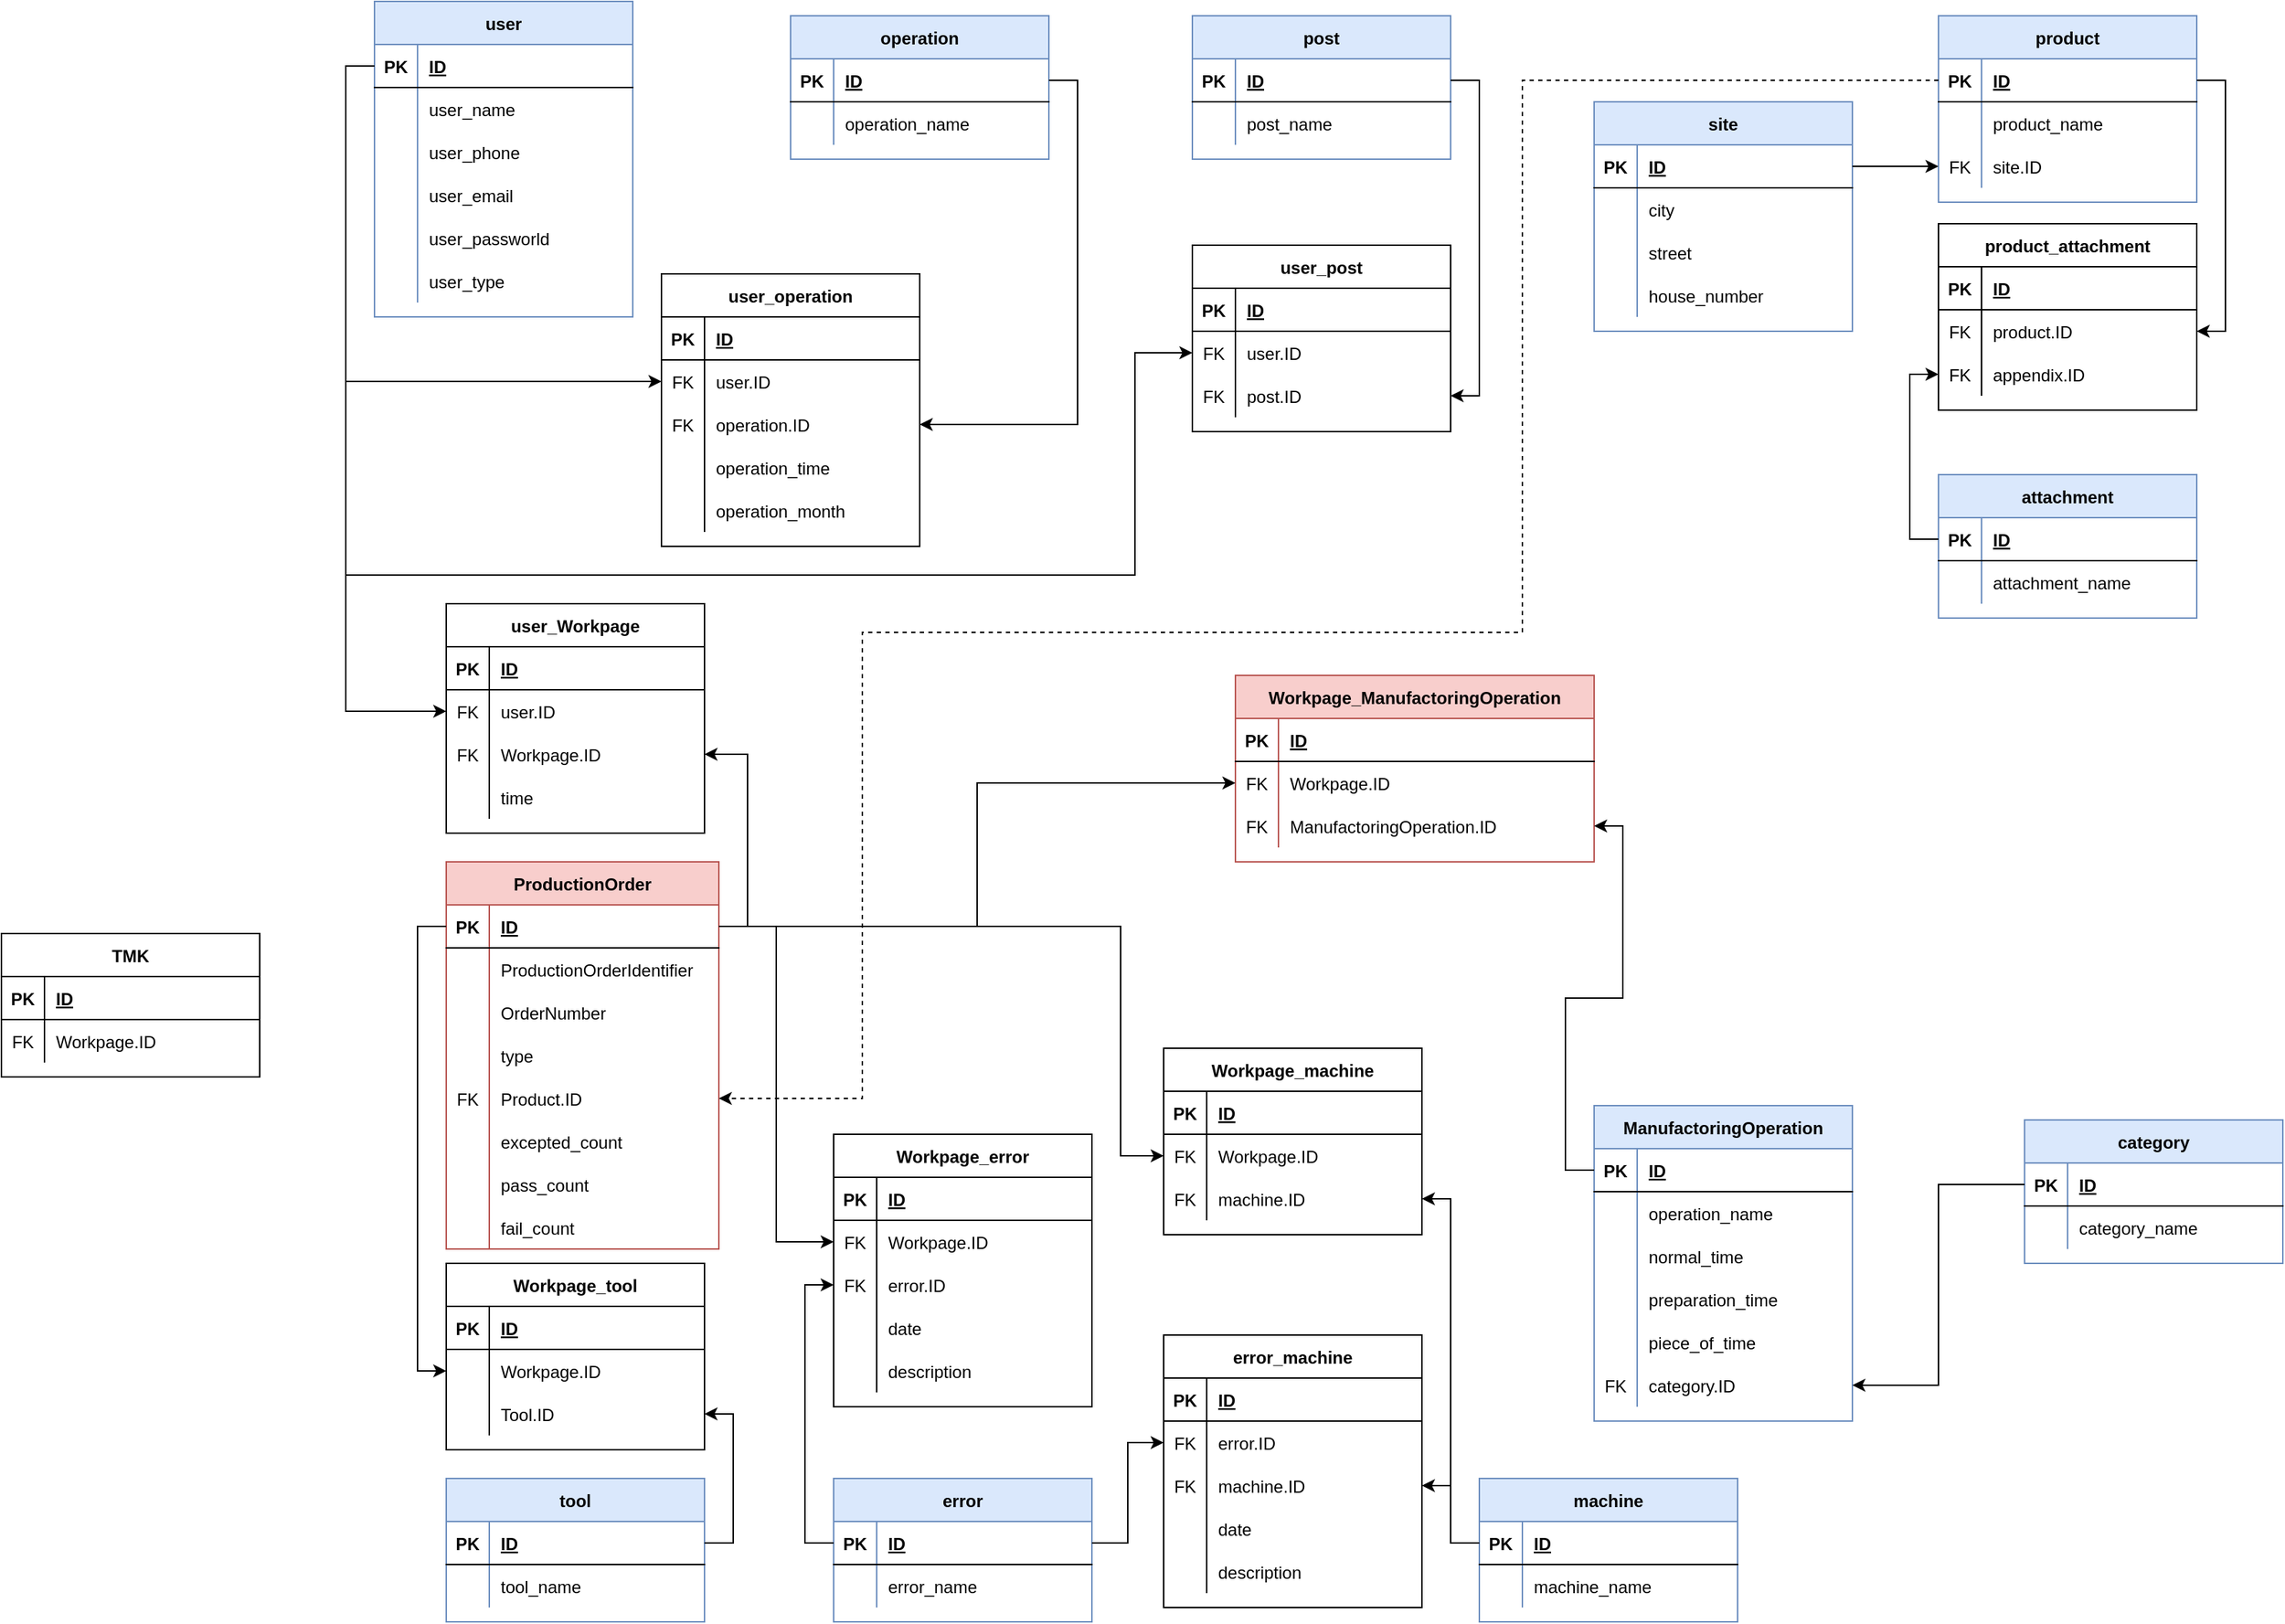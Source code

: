 <mxfile version="14.9.2" type="github">
  <diagram id="R2lEEEUBdFMjLlhIrx00" name="Page-1">
    <mxGraphModel dx="742" dy="555" grid="1" gridSize="10" guides="1" tooltips="1" connect="1" arrows="1" fold="1" page="1" pageScale="1" pageWidth="1654" pageHeight="1169" math="0" shadow="0" extFonts="Permanent Marker^https://fonts.googleapis.com/css?family=Permanent+Marker">
      <root>
        <mxCell id="0" />
        <mxCell id="1" parent="0" />
        <mxCell id="MhoadpVzFZ8xo3phW9L4-1" value="user" style="shape=table;startSize=30;container=1;collapsible=1;childLayout=tableLayout;fixedRows=1;rowLines=0;fontStyle=1;align=center;resizeLast=1;fillColor=#dae8fc;strokeColor=#6c8ebf;" parent="1" vertex="1">
          <mxGeometry x="310" y="30" width="180" height="220" as="geometry" />
        </mxCell>
        <mxCell id="MhoadpVzFZ8xo3phW9L4-2" value="" style="shape=partialRectangle;collapsible=0;dropTarget=0;pointerEvents=0;fillColor=none;top=0;left=0;bottom=1;right=0;points=[[0,0.5],[1,0.5]];portConstraint=eastwest;" parent="MhoadpVzFZ8xo3phW9L4-1" vertex="1">
          <mxGeometry y="30" width="180" height="30" as="geometry" />
        </mxCell>
        <mxCell id="MhoadpVzFZ8xo3phW9L4-3" value="PK" style="shape=partialRectangle;connectable=0;fillColor=none;top=0;left=0;bottom=0;right=0;fontStyle=1;overflow=hidden;" parent="MhoadpVzFZ8xo3phW9L4-2" vertex="1">
          <mxGeometry width="30" height="30" as="geometry" />
        </mxCell>
        <mxCell id="MhoadpVzFZ8xo3phW9L4-4" value="ID" style="shape=partialRectangle;connectable=0;fillColor=none;top=0;left=0;bottom=0;right=0;align=left;spacingLeft=6;fontStyle=5;overflow=hidden;" parent="MhoadpVzFZ8xo3phW9L4-2" vertex="1">
          <mxGeometry x="30" width="150" height="30" as="geometry" />
        </mxCell>
        <mxCell id="MhoadpVzFZ8xo3phW9L4-5" value="" style="shape=partialRectangle;collapsible=0;dropTarget=0;pointerEvents=0;fillColor=none;top=0;left=0;bottom=0;right=0;points=[[0,0.5],[1,0.5]];portConstraint=eastwest;" parent="MhoadpVzFZ8xo3phW9L4-1" vertex="1">
          <mxGeometry y="60" width="180" height="30" as="geometry" />
        </mxCell>
        <mxCell id="MhoadpVzFZ8xo3phW9L4-6" value="" style="shape=partialRectangle;connectable=0;fillColor=none;top=0;left=0;bottom=0;right=0;editable=1;overflow=hidden;" parent="MhoadpVzFZ8xo3phW9L4-5" vertex="1">
          <mxGeometry width="30" height="30" as="geometry" />
        </mxCell>
        <mxCell id="MhoadpVzFZ8xo3phW9L4-7" value="user_name" style="shape=partialRectangle;connectable=0;fillColor=none;top=0;left=0;bottom=0;right=0;align=left;spacingLeft=6;overflow=hidden;" parent="MhoadpVzFZ8xo3phW9L4-5" vertex="1">
          <mxGeometry x="30" width="150" height="30" as="geometry" />
        </mxCell>
        <mxCell id="MhoadpVzFZ8xo3phW9L4-8" value="" style="shape=partialRectangle;collapsible=0;dropTarget=0;pointerEvents=0;fillColor=none;top=0;left=0;bottom=0;right=0;points=[[0,0.5],[1,0.5]];portConstraint=eastwest;" parent="MhoadpVzFZ8xo3phW9L4-1" vertex="1">
          <mxGeometry y="90" width="180" height="30" as="geometry" />
        </mxCell>
        <mxCell id="MhoadpVzFZ8xo3phW9L4-9" value="" style="shape=partialRectangle;connectable=0;fillColor=none;top=0;left=0;bottom=0;right=0;editable=1;overflow=hidden;" parent="MhoadpVzFZ8xo3phW9L4-8" vertex="1">
          <mxGeometry width="30" height="30" as="geometry" />
        </mxCell>
        <mxCell id="MhoadpVzFZ8xo3phW9L4-10" value="user_phone" style="shape=partialRectangle;connectable=0;fillColor=none;top=0;left=0;bottom=0;right=0;align=left;spacingLeft=6;overflow=hidden;" parent="MhoadpVzFZ8xo3phW9L4-8" vertex="1">
          <mxGeometry x="30" width="150" height="30" as="geometry" />
        </mxCell>
        <mxCell id="Us4428yQDFvXZqkqAFKa-1" value="" style="shape=partialRectangle;collapsible=0;dropTarget=0;pointerEvents=0;fillColor=none;top=0;left=0;bottom=0;right=0;points=[[0,0.5],[1,0.5]];portConstraint=eastwest;" parent="MhoadpVzFZ8xo3phW9L4-1" vertex="1">
          <mxGeometry y="120" width="180" height="30" as="geometry" />
        </mxCell>
        <mxCell id="Us4428yQDFvXZqkqAFKa-2" value="" style="shape=partialRectangle;connectable=0;fillColor=none;top=0;left=0;bottom=0;right=0;editable=1;overflow=hidden;" parent="Us4428yQDFvXZqkqAFKa-1" vertex="1">
          <mxGeometry width="30" height="30" as="geometry" />
        </mxCell>
        <mxCell id="Us4428yQDFvXZqkqAFKa-3" value="user_email" style="shape=partialRectangle;connectable=0;fillColor=none;top=0;left=0;bottom=0;right=0;align=left;spacingLeft=6;overflow=hidden;" parent="Us4428yQDFvXZqkqAFKa-1" vertex="1">
          <mxGeometry x="30" width="150" height="30" as="geometry" />
        </mxCell>
        <mxCell id="Us4428yQDFvXZqkqAFKa-4" value="" style="shape=partialRectangle;collapsible=0;dropTarget=0;pointerEvents=0;fillColor=none;top=0;left=0;bottom=0;right=0;points=[[0,0.5],[1,0.5]];portConstraint=eastwest;" parent="MhoadpVzFZ8xo3phW9L4-1" vertex="1">
          <mxGeometry y="150" width="180" height="30" as="geometry" />
        </mxCell>
        <mxCell id="Us4428yQDFvXZqkqAFKa-5" value="" style="shape=partialRectangle;connectable=0;fillColor=none;top=0;left=0;bottom=0;right=0;editable=1;overflow=hidden;" parent="Us4428yQDFvXZqkqAFKa-4" vertex="1">
          <mxGeometry width="30" height="30" as="geometry" />
        </mxCell>
        <mxCell id="Us4428yQDFvXZqkqAFKa-6" value="user_passworld" style="shape=partialRectangle;connectable=0;fillColor=none;top=0;left=0;bottom=0;right=0;align=left;spacingLeft=6;overflow=hidden;" parent="Us4428yQDFvXZqkqAFKa-4" vertex="1">
          <mxGeometry x="30" width="150" height="30" as="geometry" />
        </mxCell>
        <mxCell id="Us4428yQDFvXZqkqAFKa-7" value="" style="shape=partialRectangle;collapsible=0;dropTarget=0;pointerEvents=0;fillColor=none;top=0;left=0;bottom=0;right=0;points=[[0,0.5],[1,0.5]];portConstraint=eastwest;" parent="MhoadpVzFZ8xo3phW9L4-1" vertex="1">
          <mxGeometry y="180" width="180" height="30" as="geometry" />
        </mxCell>
        <mxCell id="Us4428yQDFvXZqkqAFKa-8" value="" style="shape=partialRectangle;connectable=0;fillColor=none;top=0;left=0;bottom=0;right=0;editable=1;overflow=hidden;" parent="Us4428yQDFvXZqkqAFKa-7" vertex="1">
          <mxGeometry width="30" height="30" as="geometry" />
        </mxCell>
        <mxCell id="Us4428yQDFvXZqkqAFKa-9" value="user_type" style="shape=partialRectangle;connectable=0;fillColor=none;top=0;left=0;bottom=0;right=0;align=left;spacingLeft=6;overflow=hidden;" parent="Us4428yQDFvXZqkqAFKa-7" vertex="1">
          <mxGeometry x="30" width="150" height="30" as="geometry" />
        </mxCell>
        <mxCell id="MhoadpVzFZ8xo3phW9L4-14" value="operation" style="shape=table;startSize=30;container=1;collapsible=1;childLayout=tableLayout;fixedRows=1;rowLines=0;fontStyle=1;align=center;resizeLast=1;fillColor=#dae8fc;strokeColor=#6c8ebf;" parent="1" vertex="1">
          <mxGeometry x="600" y="40" width="180" height="100" as="geometry" />
        </mxCell>
        <mxCell id="MhoadpVzFZ8xo3phW9L4-15" value="" style="shape=partialRectangle;collapsible=0;dropTarget=0;pointerEvents=0;fillColor=none;top=0;left=0;bottom=1;right=0;points=[[0,0.5],[1,0.5]];portConstraint=eastwest;" parent="MhoadpVzFZ8xo3phW9L4-14" vertex="1">
          <mxGeometry y="30" width="180" height="30" as="geometry" />
        </mxCell>
        <mxCell id="MhoadpVzFZ8xo3phW9L4-16" value="PK" style="shape=partialRectangle;connectable=0;fillColor=none;top=0;left=0;bottom=0;right=0;fontStyle=1;overflow=hidden;" parent="MhoadpVzFZ8xo3phW9L4-15" vertex="1">
          <mxGeometry width="30" height="30" as="geometry" />
        </mxCell>
        <mxCell id="MhoadpVzFZ8xo3phW9L4-17" value="ID" style="shape=partialRectangle;connectable=0;fillColor=none;top=0;left=0;bottom=0;right=0;align=left;spacingLeft=6;fontStyle=5;overflow=hidden;" parent="MhoadpVzFZ8xo3phW9L4-15" vertex="1">
          <mxGeometry x="30" width="150" height="30" as="geometry" />
        </mxCell>
        <mxCell id="MhoadpVzFZ8xo3phW9L4-18" value="" style="shape=partialRectangle;collapsible=0;dropTarget=0;pointerEvents=0;fillColor=none;top=0;left=0;bottom=0;right=0;points=[[0,0.5],[1,0.5]];portConstraint=eastwest;" parent="MhoadpVzFZ8xo3phW9L4-14" vertex="1">
          <mxGeometry y="60" width="180" height="30" as="geometry" />
        </mxCell>
        <mxCell id="MhoadpVzFZ8xo3phW9L4-19" value="" style="shape=partialRectangle;connectable=0;fillColor=none;top=0;left=0;bottom=0;right=0;editable=1;overflow=hidden;" parent="MhoadpVzFZ8xo3phW9L4-18" vertex="1">
          <mxGeometry width="30" height="30" as="geometry" />
        </mxCell>
        <mxCell id="MhoadpVzFZ8xo3phW9L4-20" value="operation_name" style="shape=partialRectangle;connectable=0;fillColor=none;top=0;left=0;bottom=0;right=0;align=left;spacingLeft=6;overflow=hidden;" parent="MhoadpVzFZ8xo3phW9L4-18" vertex="1">
          <mxGeometry x="30" width="150" height="30" as="geometry" />
        </mxCell>
        <mxCell id="MhoadpVzFZ8xo3phW9L4-27" value="user_operation" style="shape=table;startSize=30;container=1;collapsible=1;childLayout=tableLayout;fixedRows=1;rowLines=0;fontStyle=1;align=center;resizeLast=1;" parent="1" vertex="1">
          <mxGeometry x="510" y="220" width="180" height="190" as="geometry" />
        </mxCell>
        <mxCell id="MhoadpVzFZ8xo3phW9L4-28" value="" style="shape=partialRectangle;collapsible=0;dropTarget=0;pointerEvents=0;fillColor=none;top=0;left=0;bottom=1;right=0;points=[[0,0.5],[1,0.5]];portConstraint=eastwest;" parent="MhoadpVzFZ8xo3phW9L4-27" vertex="1">
          <mxGeometry y="30" width="180" height="30" as="geometry" />
        </mxCell>
        <mxCell id="MhoadpVzFZ8xo3phW9L4-29" value="PK" style="shape=partialRectangle;connectable=0;fillColor=none;top=0;left=0;bottom=0;right=0;fontStyle=1;overflow=hidden;" parent="MhoadpVzFZ8xo3phW9L4-28" vertex="1">
          <mxGeometry width="30" height="30" as="geometry" />
        </mxCell>
        <mxCell id="MhoadpVzFZ8xo3phW9L4-30" value="ID" style="shape=partialRectangle;connectable=0;fillColor=none;top=0;left=0;bottom=0;right=0;align=left;spacingLeft=6;fontStyle=5;overflow=hidden;" parent="MhoadpVzFZ8xo3phW9L4-28" vertex="1">
          <mxGeometry x="30" width="150" height="30" as="geometry" />
        </mxCell>
        <mxCell id="MhoadpVzFZ8xo3phW9L4-31" value="" style="shape=partialRectangle;collapsible=0;dropTarget=0;pointerEvents=0;fillColor=none;top=0;left=0;bottom=0;right=0;points=[[0,0.5],[1,0.5]];portConstraint=eastwest;" parent="MhoadpVzFZ8xo3phW9L4-27" vertex="1">
          <mxGeometry y="60" width="180" height="30" as="geometry" />
        </mxCell>
        <mxCell id="MhoadpVzFZ8xo3phW9L4-32" value="FK" style="shape=partialRectangle;connectable=0;fillColor=none;top=0;left=0;bottom=0;right=0;editable=1;overflow=hidden;" parent="MhoadpVzFZ8xo3phW9L4-31" vertex="1">
          <mxGeometry width="30" height="30" as="geometry" />
        </mxCell>
        <mxCell id="MhoadpVzFZ8xo3phW9L4-33" value="user.ID" style="shape=partialRectangle;connectable=0;fillColor=none;top=0;left=0;bottom=0;right=0;align=left;spacingLeft=6;overflow=hidden;" parent="MhoadpVzFZ8xo3phW9L4-31" vertex="1">
          <mxGeometry x="30" width="150" height="30" as="geometry" />
        </mxCell>
        <mxCell id="MhoadpVzFZ8xo3phW9L4-34" value="" style="shape=partialRectangle;collapsible=0;dropTarget=0;pointerEvents=0;fillColor=none;top=0;left=0;bottom=0;right=0;points=[[0,0.5],[1,0.5]];portConstraint=eastwest;" parent="MhoadpVzFZ8xo3phW9L4-27" vertex="1">
          <mxGeometry y="90" width="180" height="30" as="geometry" />
        </mxCell>
        <mxCell id="MhoadpVzFZ8xo3phW9L4-35" value="FK" style="shape=partialRectangle;connectable=0;fillColor=none;top=0;left=0;bottom=0;right=0;editable=1;overflow=hidden;" parent="MhoadpVzFZ8xo3phW9L4-34" vertex="1">
          <mxGeometry width="30" height="30" as="geometry" />
        </mxCell>
        <mxCell id="MhoadpVzFZ8xo3phW9L4-36" value="operation.ID" style="shape=partialRectangle;connectable=0;fillColor=none;top=0;left=0;bottom=0;right=0;align=left;spacingLeft=6;overflow=hidden;" parent="MhoadpVzFZ8xo3phW9L4-34" vertex="1">
          <mxGeometry x="30" width="150" height="30" as="geometry" />
        </mxCell>
        <mxCell id="MhoadpVzFZ8xo3phW9L4-91" value="" style="shape=partialRectangle;collapsible=0;dropTarget=0;pointerEvents=0;fillColor=none;top=0;left=0;bottom=0;right=0;points=[[0,0.5],[1,0.5]];portConstraint=eastwest;" parent="MhoadpVzFZ8xo3phW9L4-27" vertex="1">
          <mxGeometry y="120" width="180" height="30" as="geometry" />
        </mxCell>
        <mxCell id="MhoadpVzFZ8xo3phW9L4-92" value="" style="shape=partialRectangle;connectable=0;fillColor=none;top=0;left=0;bottom=0;right=0;editable=1;overflow=hidden;" parent="MhoadpVzFZ8xo3phW9L4-91" vertex="1">
          <mxGeometry width="30" height="30" as="geometry" />
        </mxCell>
        <mxCell id="MhoadpVzFZ8xo3phW9L4-93" value="operation_time" style="shape=partialRectangle;connectable=0;fillColor=none;top=0;left=0;bottom=0;right=0;align=left;spacingLeft=6;overflow=hidden;" parent="MhoadpVzFZ8xo3phW9L4-91" vertex="1">
          <mxGeometry x="30" width="150" height="30" as="geometry" />
        </mxCell>
        <mxCell id="MhoadpVzFZ8xo3phW9L4-94" value="" style="shape=partialRectangle;collapsible=0;dropTarget=0;pointerEvents=0;fillColor=none;top=0;left=0;bottom=0;right=0;points=[[0,0.5],[1,0.5]];portConstraint=eastwest;" parent="MhoadpVzFZ8xo3phW9L4-27" vertex="1">
          <mxGeometry y="150" width="180" height="30" as="geometry" />
        </mxCell>
        <mxCell id="MhoadpVzFZ8xo3phW9L4-95" value="" style="shape=partialRectangle;connectable=0;fillColor=none;top=0;left=0;bottom=0;right=0;editable=1;overflow=hidden;" parent="MhoadpVzFZ8xo3phW9L4-94" vertex="1">
          <mxGeometry width="30" height="30" as="geometry" />
        </mxCell>
        <mxCell id="MhoadpVzFZ8xo3phW9L4-96" value="operation_month" style="shape=partialRectangle;connectable=0;fillColor=none;top=0;left=0;bottom=0;right=0;align=left;spacingLeft=6;overflow=hidden;" parent="MhoadpVzFZ8xo3phW9L4-94" vertex="1">
          <mxGeometry x="30" width="150" height="30" as="geometry" />
        </mxCell>
        <mxCell id="MhoadpVzFZ8xo3phW9L4-40" style="edgeStyle=orthogonalEdgeStyle;rounded=0;orthogonalLoop=1;jettySize=auto;html=1;exitX=0;exitY=0.5;exitDx=0;exitDy=0;entryX=0;entryY=0.5;entryDx=0;entryDy=0;" parent="1" source="MhoadpVzFZ8xo3phW9L4-2" target="MhoadpVzFZ8xo3phW9L4-31" edge="1">
          <mxGeometry relative="1" as="geometry" />
        </mxCell>
        <mxCell id="MhoadpVzFZ8xo3phW9L4-41" style="edgeStyle=orthogonalEdgeStyle;rounded=0;orthogonalLoop=1;jettySize=auto;html=1;exitX=1;exitY=0.5;exitDx=0;exitDy=0;entryX=1;entryY=0.5;entryDx=0;entryDy=0;" parent="1" source="MhoadpVzFZ8xo3phW9L4-15" target="MhoadpVzFZ8xo3phW9L4-34" edge="1">
          <mxGeometry relative="1" as="geometry" />
        </mxCell>
        <mxCell id="MhoadpVzFZ8xo3phW9L4-42" value="post" style="shape=table;startSize=30;container=1;collapsible=1;childLayout=tableLayout;fixedRows=1;rowLines=0;fontStyle=1;align=center;resizeLast=1;fillColor=#dae8fc;strokeColor=#6c8ebf;" parent="1" vertex="1">
          <mxGeometry x="880" y="40" width="180" height="100" as="geometry" />
        </mxCell>
        <mxCell id="MhoadpVzFZ8xo3phW9L4-43" value="" style="shape=partialRectangle;collapsible=0;dropTarget=0;pointerEvents=0;fillColor=none;top=0;left=0;bottom=1;right=0;points=[[0,0.5],[1,0.5]];portConstraint=eastwest;" parent="MhoadpVzFZ8xo3phW9L4-42" vertex="1">
          <mxGeometry y="30" width="180" height="30" as="geometry" />
        </mxCell>
        <mxCell id="MhoadpVzFZ8xo3phW9L4-44" value="PK" style="shape=partialRectangle;connectable=0;fillColor=none;top=0;left=0;bottom=0;right=0;fontStyle=1;overflow=hidden;" parent="MhoadpVzFZ8xo3phW9L4-43" vertex="1">
          <mxGeometry width="30" height="30" as="geometry" />
        </mxCell>
        <mxCell id="MhoadpVzFZ8xo3phW9L4-45" value="ID" style="shape=partialRectangle;connectable=0;fillColor=none;top=0;left=0;bottom=0;right=0;align=left;spacingLeft=6;fontStyle=5;overflow=hidden;" parent="MhoadpVzFZ8xo3phW9L4-43" vertex="1">
          <mxGeometry x="30" width="150" height="30" as="geometry" />
        </mxCell>
        <mxCell id="MhoadpVzFZ8xo3phW9L4-46" value="" style="shape=partialRectangle;collapsible=0;dropTarget=0;pointerEvents=0;fillColor=none;top=0;left=0;bottom=0;right=0;points=[[0,0.5],[1,0.5]];portConstraint=eastwest;" parent="MhoadpVzFZ8xo3phW9L4-42" vertex="1">
          <mxGeometry y="60" width="180" height="30" as="geometry" />
        </mxCell>
        <mxCell id="MhoadpVzFZ8xo3phW9L4-47" value="" style="shape=partialRectangle;connectable=0;fillColor=none;top=0;left=0;bottom=0;right=0;editable=1;overflow=hidden;" parent="MhoadpVzFZ8xo3phW9L4-46" vertex="1">
          <mxGeometry width="30" height="30" as="geometry" />
        </mxCell>
        <mxCell id="MhoadpVzFZ8xo3phW9L4-48" value="post_name" style="shape=partialRectangle;connectable=0;fillColor=none;top=0;left=0;bottom=0;right=0;align=left;spacingLeft=6;overflow=hidden;" parent="MhoadpVzFZ8xo3phW9L4-46" vertex="1">
          <mxGeometry x="30" width="150" height="30" as="geometry" />
        </mxCell>
        <mxCell id="MhoadpVzFZ8xo3phW9L4-55" value="user_post" style="shape=table;startSize=30;container=1;collapsible=1;childLayout=tableLayout;fixedRows=1;rowLines=0;fontStyle=1;align=center;resizeLast=1;" parent="1" vertex="1">
          <mxGeometry x="880" y="200" width="180" height="130" as="geometry" />
        </mxCell>
        <mxCell id="MhoadpVzFZ8xo3phW9L4-56" value="" style="shape=partialRectangle;collapsible=0;dropTarget=0;pointerEvents=0;fillColor=none;top=0;left=0;bottom=1;right=0;points=[[0,0.5],[1,0.5]];portConstraint=eastwest;" parent="MhoadpVzFZ8xo3phW9L4-55" vertex="1">
          <mxGeometry y="30" width="180" height="30" as="geometry" />
        </mxCell>
        <mxCell id="MhoadpVzFZ8xo3phW9L4-57" value="PK" style="shape=partialRectangle;connectable=0;fillColor=none;top=0;left=0;bottom=0;right=0;fontStyle=1;overflow=hidden;" parent="MhoadpVzFZ8xo3phW9L4-56" vertex="1">
          <mxGeometry width="30" height="30" as="geometry" />
        </mxCell>
        <mxCell id="MhoadpVzFZ8xo3phW9L4-58" value="ID" style="shape=partialRectangle;connectable=0;fillColor=none;top=0;left=0;bottom=0;right=0;align=left;spacingLeft=6;fontStyle=5;overflow=hidden;" parent="MhoadpVzFZ8xo3phW9L4-56" vertex="1">
          <mxGeometry x="30" width="150" height="30" as="geometry" />
        </mxCell>
        <mxCell id="MhoadpVzFZ8xo3phW9L4-59" value="" style="shape=partialRectangle;collapsible=0;dropTarget=0;pointerEvents=0;fillColor=none;top=0;left=0;bottom=0;right=0;points=[[0,0.5],[1,0.5]];portConstraint=eastwest;" parent="MhoadpVzFZ8xo3phW9L4-55" vertex="1">
          <mxGeometry y="60" width="180" height="30" as="geometry" />
        </mxCell>
        <mxCell id="MhoadpVzFZ8xo3phW9L4-60" value="FK" style="shape=partialRectangle;connectable=0;fillColor=none;top=0;left=0;bottom=0;right=0;editable=1;overflow=hidden;" parent="MhoadpVzFZ8xo3phW9L4-59" vertex="1">
          <mxGeometry width="30" height="30" as="geometry" />
        </mxCell>
        <mxCell id="MhoadpVzFZ8xo3phW9L4-61" value="user.ID" style="shape=partialRectangle;connectable=0;fillColor=none;top=0;left=0;bottom=0;right=0;align=left;spacingLeft=6;overflow=hidden;" parent="MhoadpVzFZ8xo3phW9L4-59" vertex="1">
          <mxGeometry x="30" width="150" height="30" as="geometry" />
        </mxCell>
        <mxCell id="MhoadpVzFZ8xo3phW9L4-62" value="" style="shape=partialRectangle;collapsible=0;dropTarget=0;pointerEvents=0;fillColor=none;top=0;left=0;bottom=0;right=0;points=[[0,0.5],[1,0.5]];portConstraint=eastwest;" parent="MhoadpVzFZ8xo3phW9L4-55" vertex="1">
          <mxGeometry y="90" width="180" height="30" as="geometry" />
        </mxCell>
        <mxCell id="MhoadpVzFZ8xo3phW9L4-63" value="FK" style="shape=partialRectangle;connectable=0;fillColor=none;top=0;left=0;bottom=0;right=0;editable=1;overflow=hidden;" parent="MhoadpVzFZ8xo3phW9L4-62" vertex="1">
          <mxGeometry width="30" height="30" as="geometry" />
        </mxCell>
        <mxCell id="MhoadpVzFZ8xo3phW9L4-64" value="post.ID" style="shape=partialRectangle;connectable=0;fillColor=none;top=0;left=0;bottom=0;right=0;align=left;spacingLeft=6;overflow=hidden;" parent="MhoadpVzFZ8xo3phW9L4-62" vertex="1">
          <mxGeometry x="30" width="150" height="30" as="geometry" />
        </mxCell>
        <mxCell id="MhoadpVzFZ8xo3phW9L4-68" style="edgeStyle=orthogonalEdgeStyle;rounded=0;orthogonalLoop=1;jettySize=auto;html=1;exitX=1;exitY=0.5;exitDx=0;exitDy=0;entryX=1;entryY=0.5;entryDx=0;entryDy=0;" parent="1" source="MhoadpVzFZ8xo3phW9L4-43" target="MhoadpVzFZ8xo3phW9L4-62" edge="1">
          <mxGeometry relative="1" as="geometry" />
        </mxCell>
        <mxCell id="MhoadpVzFZ8xo3phW9L4-69" style="edgeStyle=orthogonalEdgeStyle;rounded=0;orthogonalLoop=1;jettySize=auto;html=1;exitX=0;exitY=0.5;exitDx=0;exitDy=0;entryX=0;entryY=0.5;entryDx=0;entryDy=0;" parent="1" source="MhoadpVzFZ8xo3phW9L4-2" target="MhoadpVzFZ8xo3phW9L4-59" edge="1">
          <mxGeometry relative="1" as="geometry">
            <Array as="points">
              <mxPoint x="290" y="75" />
              <mxPoint x="290" y="430" />
              <mxPoint x="840" y="430" />
              <mxPoint x="840" y="275" />
            </Array>
          </mxGeometry>
        </mxCell>
        <mxCell id="MhoadpVzFZ8xo3phW9L4-97" value="ProductionOrder" style="shape=table;startSize=30;container=1;collapsible=1;childLayout=tableLayout;fixedRows=1;rowLines=0;fontStyle=1;align=center;resizeLast=1;fillColor=#f8cecc;strokeColor=#b85450;" parent="1" vertex="1">
          <mxGeometry x="360" y="630" width="190" height="270" as="geometry" />
        </mxCell>
        <mxCell id="MhoadpVzFZ8xo3phW9L4-98" value="" style="shape=partialRectangle;collapsible=0;dropTarget=0;pointerEvents=0;fillColor=none;top=0;left=0;bottom=1;right=0;points=[[0,0.5],[1,0.5]];portConstraint=eastwest;" parent="MhoadpVzFZ8xo3phW9L4-97" vertex="1">
          <mxGeometry y="30" width="190" height="30" as="geometry" />
        </mxCell>
        <mxCell id="MhoadpVzFZ8xo3phW9L4-99" value="PK" style="shape=partialRectangle;connectable=0;fillColor=none;top=0;left=0;bottom=0;right=0;fontStyle=1;overflow=hidden;" parent="MhoadpVzFZ8xo3phW9L4-98" vertex="1">
          <mxGeometry width="30" height="30" as="geometry" />
        </mxCell>
        <mxCell id="MhoadpVzFZ8xo3phW9L4-100" value="ID" style="shape=partialRectangle;connectable=0;fillColor=none;top=0;left=0;bottom=0;right=0;align=left;spacingLeft=6;fontStyle=5;overflow=hidden;" parent="MhoadpVzFZ8xo3phW9L4-98" vertex="1">
          <mxGeometry x="30" width="160" height="30" as="geometry" />
        </mxCell>
        <mxCell id="MhoadpVzFZ8xo3phW9L4-101" value="" style="shape=partialRectangle;collapsible=0;dropTarget=0;pointerEvents=0;fillColor=none;top=0;left=0;bottom=0;right=0;points=[[0,0.5],[1,0.5]];portConstraint=eastwest;" parent="MhoadpVzFZ8xo3phW9L4-97" vertex="1">
          <mxGeometry y="60" width="190" height="30" as="geometry" />
        </mxCell>
        <mxCell id="MhoadpVzFZ8xo3phW9L4-102" value="" style="shape=partialRectangle;connectable=0;fillColor=none;top=0;left=0;bottom=0;right=0;editable=1;overflow=hidden;" parent="MhoadpVzFZ8xo3phW9L4-101" vertex="1">
          <mxGeometry width="30" height="30" as="geometry" />
        </mxCell>
        <mxCell id="MhoadpVzFZ8xo3phW9L4-103" value="ProductionOrderIdentifier" style="shape=partialRectangle;connectable=0;fillColor=none;top=0;left=0;bottom=0;right=0;align=left;spacingLeft=6;overflow=hidden;" parent="MhoadpVzFZ8xo3phW9L4-101" vertex="1">
          <mxGeometry x="30" width="160" height="30" as="geometry" />
        </mxCell>
        <mxCell id="MhoadpVzFZ8xo3phW9L4-104" value="" style="shape=partialRectangle;collapsible=0;dropTarget=0;pointerEvents=0;fillColor=none;top=0;left=0;bottom=0;right=0;points=[[0,0.5],[1,0.5]];portConstraint=eastwest;" parent="MhoadpVzFZ8xo3phW9L4-97" vertex="1">
          <mxGeometry y="90" width="190" height="30" as="geometry" />
        </mxCell>
        <mxCell id="MhoadpVzFZ8xo3phW9L4-105" value="" style="shape=partialRectangle;connectable=0;fillColor=none;top=0;left=0;bottom=0;right=0;editable=1;overflow=hidden;" parent="MhoadpVzFZ8xo3phW9L4-104" vertex="1">
          <mxGeometry width="30" height="30" as="geometry" />
        </mxCell>
        <mxCell id="MhoadpVzFZ8xo3phW9L4-106" value="OrderNumber" style="shape=partialRectangle;connectable=0;fillColor=none;top=0;left=0;bottom=0;right=0;align=left;spacingLeft=6;overflow=hidden;" parent="MhoadpVzFZ8xo3phW9L4-104" vertex="1">
          <mxGeometry x="30" width="160" height="30" as="geometry" />
        </mxCell>
        <mxCell id="Us4428yQDFvXZqkqAFKa-10" value="" style="shape=partialRectangle;collapsible=0;dropTarget=0;pointerEvents=0;fillColor=none;top=0;left=0;bottom=0;right=0;points=[[0,0.5],[1,0.5]];portConstraint=eastwest;" parent="MhoadpVzFZ8xo3phW9L4-97" vertex="1">
          <mxGeometry y="120" width="190" height="30" as="geometry" />
        </mxCell>
        <mxCell id="Us4428yQDFvXZqkqAFKa-11" value="" style="shape=partialRectangle;connectable=0;fillColor=none;top=0;left=0;bottom=0;right=0;editable=1;overflow=hidden;" parent="Us4428yQDFvXZqkqAFKa-10" vertex="1">
          <mxGeometry width="30" height="30" as="geometry" />
        </mxCell>
        <mxCell id="Us4428yQDFvXZqkqAFKa-12" value="type" style="shape=partialRectangle;connectable=0;fillColor=none;top=0;left=0;bottom=0;right=0;align=left;spacingLeft=6;overflow=hidden;" parent="Us4428yQDFvXZqkqAFKa-10" vertex="1">
          <mxGeometry x="30" width="160" height="30" as="geometry" />
        </mxCell>
        <mxCell id="MhoadpVzFZ8xo3phW9L4-107" value="" style="shape=partialRectangle;collapsible=0;dropTarget=0;pointerEvents=0;fillColor=none;top=0;left=0;bottom=0;right=0;points=[[0,0.5],[1,0.5]];portConstraint=eastwest;" parent="MhoadpVzFZ8xo3phW9L4-97" vertex="1">
          <mxGeometry y="150" width="190" height="30" as="geometry" />
        </mxCell>
        <mxCell id="MhoadpVzFZ8xo3phW9L4-108" value="FK" style="shape=partialRectangle;connectable=0;fillColor=none;top=0;left=0;bottom=0;right=0;editable=1;overflow=hidden;" parent="MhoadpVzFZ8xo3phW9L4-107" vertex="1">
          <mxGeometry width="30" height="30" as="geometry" />
        </mxCell>
        <mxCell id="MhoadpVzFZ8xo3phW9L4-109" value="Product.ID" style="shape=partialRectangle;connectable=0;fillColor=none;top=0;left=0;bottom=0;right=0;align=left;spacingLeft=6;overflow=hidden;" parent="MhoadpVzFZ8xo3phW9L4-107" vertex="1">
          <mxGeometry x="30" width="160" height="30" as="geometry" />
        </mxCell>
        <mxCell id="MhoadpVzFZ8xo3phW9L4-110" value="" style="shape=partialRectangle;collapsible=0;dropTarget=0;pointerEvents=0;fillColor=none;top=0;left=0;bottom=0;right=0;points=[[0,0.5],[1,0.5]];portConstraint=eastwest;" parent="MhoadpVzFZ8xo3phW9L4-97" vertex="1">
          <mxGeometry y="180" width="190" height="30" as="geometry" />
        </mxCell>
        <mxCell id="MhoadpVzFZ8xo3phW9L4-111" value="" style="shape=partialRectangle;connectable=0;fillColor=none;top=0;left=0;bottom=0;right=0;editable=1;overflow=hidden;" parent="MhoadpVzFZ8xo3phW9L4-110" vertex="1">
          <mxGeometry width="30" height="30" as="geometry" />
        </mxCell>
        <mxCell id="MhoadpVzFZ8xo3phW9L4-112" value="excepted_count" style="shape=partialRectangle;connectable=0;fillColor=none;top=0;left=0;bottom=0;right=0;align=left;spacingLeft=6;overflow=hidden;" parent="MhoadpVzFZ8xo3phW9L4-110" vertex="1">
          <mxGeometry x="30" width="160" height="30" as="geometry" />
        </mxCell>
        <mxCell id="MhoadpVzFZ8xo3phW9L4-113" value="" style="shape=partialRectangle;collapsible=0;dropTarget=0;pointerEvents=0;fillColor=none;top=0;left=0;bottom=0;right=0;points=[[0,0.5],[1,0.5]];portConstraint=eastwest;" parent="MhoadpVzFZ8xo3phW9L4-97" vertex="1">
          <mxGeometry y="210" width="190" height="30" as="geometry" />
        </mxCell>
        <mxCell id="MhoadpVzFZ8xo3phW9L4-114" value="" style="shape=partialRectangle;connectable=0;fillColor=none;top=0;left=0;bottom=0;right=0;editable=1;overflow=hidden;" parent="MhoadpVzFZ8xo3phW9L4-113" vertex="1">
          <mxGeometry width="30" height="30" as="geometry" />
        </mxCell>
        <mxCell id="MhoadpVzFZ8xo3phW9L4-115" value="pass_count" style="shape=partialRectangle;connectable=0;fillColor=none;top=0;left=0;bottom=0;right=0;align=left;spacingLeft=6;overflow=hidden;" parent="MhoadpVzFZ8xo3phW9L4-113" vertex="1">
          <mxGeometry x="30" width="160" height="30" as="geometry" />
        </mxCell>
        <mxCell id="fw-kUPMjs0nsarsuCXNT-56" value="" style="shape=partialRectangle;collapsible=0;dropTarget=0;pointerEvents=0;fillColor=none;top=0;left=0;bottom=0;right=0;points=[[0,0.5],[1,0.5]];portConstraint=eastwest;" parent="MhoadpVzFZ8xo3phW9L4-97" vertex="1">
          <mxGeometry y="240" width="190" height="30" as="geometry" />
        </mxCell>
        <mxCell id="fw-kUPMjs0nsarsuCXNT-57" value="" style="shape=partialRectangle;connectable=0;fillColor=none;top=0;left=0;bottom=0;right=0;editable=1;overflow=hidden;" parent="fw-kUPMjs0nsarsuCXNT-56" vertex="1">
          <mxGeometry width="30" height="30" as="geometry" />
        </mxCell>
        <mxCell id="fw-kUPMjs0nsarsuCXNT-58" value="fail_count" style="shape=partialRectangle;connectable=0;fillColor=none;top=0;left=0;bottom=0;right=0;align=left;spacingLeft=6;overflow=hidden;" parent="fw-kUPMjs0nsarsuCXNT-56" vertex="1">
          <mxGeometry x="30" width="160" height="30" as="geometry" />
        </mxCell>
        <mxCell id="MhoadpVzFZ8xo3phW9L4-116" value="user_Workpage" style="shape=table;startSize=30;container=1;collapsible=1;childLayout=tableLayout;fixedRows=1;rowLines=0;fontStyle=1;align=center;resizeLast=1;" parent="1" vertex="1">
          <mxGeometry x="360" y="450" width="180" height="160" as="geometry" />
        </mxCell>
        <mxCell id="MhoadpVzFZ8xo3phW9L4-117" value="" style="shape=partialRectangle;collapsible=0;dropTarget=0;pointerEvents=0;fillColor=none;top=0;left=0;bottom=1;right=0;points=[[0,0.5],[1,0.5]];portConstraint=eastwest;" parent="MhoadpVzFZ8xo3phW9L4-116" vertex="1">
          <mxGeometry y="30" width="180" height="30" as="geometry" />
        </mxCell>
        <mxCell id="MhoadpVzFZ8xo3phW9L4-118" value="PK" style="shape=partialRectangle;connectable=0;fillColor=none;top=0;left=0;bottom=0;right=0;fontStyle=1;overflow=hidden;" parent="MhoadpVzFZ8xo3phW9L4-117" vertex="1">
          <mxGeometry width="30" height="30" as="geometry" />
        </mxCell>
        <mxCell id="MhoadpVzFZ8xo3phW9L4-119" value="ID" style="shape=partialRectangle;connectable=0;fillColor=none;top=0;left=0;bottom=0;right=0;align=left;spacingLeft=6;fontStyle=5;overflow=hidden;" parent="MhoadpVzFZ8xo3phW9L4-117" vertex="1">
          <mxGeometry x="30" width="150" height="30" as="geometry" />
        </mxCell>
        <mxCell id="MhoadpVzFZ8xo3phW9L4-120" value="" style="shape=partialRectangle;collapsible=0;dropTarget=0;pointerEvents=0;fillColor=none;top=0;left=0;bottom=0;right=0;points=[[0,0.5],[1,0.5]];portConstraint=eastwest;" parent="MhoadpVzFZ8xo3phW9L4-116" vertex="1">
          <mxGeometry y="60" width="180" height="30" as="geometry" />
        </mxCell>
        <mxCell id="MhoadpVzFZ8xo3phW9L4-121" value="FK" style="shape=partialRectangle;connectable=0;fillColor=none;top=0;left=0;bottom=0;right=0;editable=1;overflow=hidden;" parent="MhoadpVzFZ8xo3phW9L4-120" vertex="1">
          <mxGeometry width="30" height="30" as="geometry" />
        </mxCell>
        <mxCell id="MhoadpVzFZ8xo3phW9L4-122" value="user.ID" style="shape=partialRectangle;connectable=0;fillColor=none;top=0;left=0;bottom=0;right=0;align=left;spacingLeft=6;overflow=hidden;" parent="MhoadpVzFZ8xo3phW9L4-120" vertex="1">
          <mxGeometry x="30" width="150" height="30" as="geometry" />
        </mxCell>
        <mxCell id="MhoadpVzFZ8xo3phW9L4-123" value="" style="shape=partialRectangle;collapsible=0;dropTarget=0;pointerEvents=0;fillColor=none;top=0;left=0;bottom=0;right=0;points=[[0,0.5],[1,0.5]];portConstraint=eastwest;" parent="MhoadpVzFZ8xo3phW9L4-116" vertex="1">
          <mxGeometry y="90" width="180" height="30" as="geometry" />
        </mxCell>
        <mxCell id="MhoadpVzFZ8xo3phW9L4-124" value="FK" style="shape=partialRectangle;connectable=0;fillColor=none;top=0;left=0;bottom=0;right=0;editable=1;overflow=hidden;" parent="MhoadpVzFZ8xo3phW9L4-123" vertex="1">
          <mxGeometry width="30" height="30" as="geometry" />
        </mxCell>
        <mxCell id="MhoadpVzFZ8xo3phW9L4-125" value="Workpage.ID" style="shape=partialRectangle;connectable=0;fillColor=none;top=0;left=0;bottom=0;right=0;align=left;spacingLeft=6;overflow=hidden;" parent="MhoadpVzFZ8xo3phW9L4-123" vertex="1">
          <mxGeometry x="30" width="150" height="30" as="geometry" />
        </mxCell>
        <mxCell id="MhoadpVzFZ8xo3phW9L4-126" value="" style="shape=partialRectangle;collapsible=0;dropTarget=0;pointerEvents=0;fillColor=none;top=0;left=0;bottom=0;right=0;points=[[0,0.5],[1,0.5]];portConstraint=eastwest;" parent="MhoadpVzFZ8xo3phW9L4-116" vertex="1">
          <mxGeometry y="120" width="180" height="30" as="geometry" />
        </mxCell>
        <mxCell id="MhoadpVzFZ8xo3phW9L4-127" value="" style="shape=partialRectangle;connectable=0;fillColor=none;top=0;left=0;bottom=0;right=0;editable=1;overflow=hidden;" parent="MhoadpVzFZ8xo3phW9L4-126" vertex="1">
          <mxGeometry width="30" height="30" as="geometry" />
        </mxCell>
        <mxCell id="MhoadpVzFZ8xo3phW9L4-128" value="time" style="shape=partialRectangle;connectable=0;fillColor=none;top=0;left=0;bottom=0;right=0;align=left;spacingLeft=6;overflow=hidden;" parent="MhoadpVzFZ8xo3phW9L4-126" vertex="1">
          <mxGeometry x="30" width="150" height="30" as="geometry" />
        </mxCell>
        <mxCell id="MhoadpVzFZ8xo3phW9L4-129" style="edgeStyle=orthogonalEdgeStyle;rounded=0;orthogonalLoop=1;jettySize=auto;html=1;exitX=1;exitY=0.5;exitDx=0;exitDy=0;entryX=1;entryY=0.5;entryDx=0;entryDy=0;" parent="1" source="MhoadpVzFZ8xo3phW9L4-98" target="MhoadpVzFZ8xo3phW9L4-123" edge="1">
          <mxGeometry relative="1" as="geometry" />
        </mxCell>
        <mxCell id="MhoadpVzFZ8xo3phW9L4-130" style="edgeStyle=orthogonalEdgeStyle;rounded=0;orthogonalLoop=1;jettySize=auto;html=1;exitX=0;exitY=0.5;exitDx=0;exitDy=0;entryX=0;entryY=0.5;entryDx=0;entryDy=0;" parent="1" source="MhoadpVzFZ8xo3phW9L4-2" target="MhoadpVzFZ8xo3phW9L4-120" edge="1">
          <mxGeometry relative="1" as="geometry" />
        </mxCell>
        <mxCell id="MhoadpVzFZ8xo3phW9L4-131" value="tool" style="shape=table;startSize=30;container=1;collapsible=1;childLayout=tableLayout;fixedRows=1;rowLines=0;fontStyle=1;align=center;resizeLast=1;fillColor=#dae8fc;strokeColor=#6c8ebf;" parent="1" vertex="1">
          <mxGeometry x="360" y="1060" width="180" height="100" as="geometry" />
        </mxCell>
        <mxCell id="MhoadpVzFZ8xo3phW9L4-132" value="" style="shape=partialRectangle;collapsible=0;dropTarget=0;pointerEvents=0;fillColor=none;top=0;left=0;bottom=1;right=0;points=[[0,0.5],[1,0.5]];portConstraint=eastwest;" parent="MhoadpVzFZ8xo3phW9L4-131" vertex="1">
          <mxGeometry y="30" width="180" height="30" as="geometry" />
        </mxCell>
        <mxCell id="MhoadpVzFZ8xo3phW9L4-133" value="PK" style="shape=partialRectangle;connectable=0;fillColor=none;top=0;left=0;bottom=0;right=0;fontStyle=1;overflow=hidden;" parent="MhoadpVzFZ8xo3phW9L4-132" vertex="1">
          <mxGeometry width="30" height="30" as="geometry" />
        </mxCell>
        <mxCell id="MhoadpVzFZ8xo3phW9L4-134" value="ID" style="shape=partialRectangle;connectable=0;fillColor=none;top=0;left=0;bottom=0;right=0;align=left;spacingLeft=6;fontStyle=5;overflow=hidden;" parent="MhoadpVzFZ8xo3phW9L4-132" vertex="1">
          <mxGeometry x="30" width="150" height="30" as="geometry" />
        </mxCell>
        <mxCell id="MhoadpVzFZ8xo3phW9L4-135" value="" style="shape=partialRectangle;collapsible=0;dropTarget=0;pointerEvents=0;fillColor=none;top=0;left=0;bottom=0;right=0;points=[[0,0.5],[1,0.5]];portConstraint=eastwest;" parent="MhoadpVzFZ8xo3phW9L4-131" vertex="1">
          <mxGeometry y="60" width="180" height="30" as="geometry" />
        </mxCell>
        <mxCell id="MhoadpVzFZ8xo3phW9L4-136" value="" style="shape=partialRectangle;connectable=0;fillColor=none;top=0;left=0;bottom=0;right=0;editable=1;overflow=hidden;" parent="MhoadpVzFZ8xo3phW9L4-135" vertex="1">
          <mxGeometry width="30" height="30" as="geometry" />
        </mxCell>
        <mxCell id="MhoadpVzFZ8xo3phW9L4-137" value="tool_name" style="shape=partialRectangle;connectable=0;fillColor=none;top=0;left=0;bottom=0;right=0;align=left;spacingLeft=6;overflow=hidden;" parent="MhoadpVzFZ8xo3phW9L4-135" vertex="1">
          <mxGeometry x="30" width="150" height="30" as="geometry" />
        </mxCell>
        <mxCell id="MhoadpVzFZ8xo3phW9L4-144" value="Workpage_tool" style="shape=table;startSize=30;container=1;collapsible=1;childLayout=tableLayout;fixedRows=1;rowLines=0;fontStyle=1;align=center;resizeLast=1;" parent="1" vertex="1">
          <mxGeometry x="360" y="910" width="180" height="130" as="geometry" />
        </mxCell>
        <mxCell id="MhoadpVzFZ8xo3phW9L4-145" value="" style="shape=partialRectangle;collapsible=0;dropTarget=0;pointerEvents=0;fillColor=none;top=0;left=0;bottom=1;right=0;points=[[0,0.5],[1,0.5]];portConstraint=eastwest;" parent="MhoadpVzFZ8xo3phW9L4-144" vertex="1">
          <mxGeometry y="30" width="180" height="30" as="geometry" />
        </mxCell>
        <mxCell id="MhoadpVzFZ8xo3phW9L4-146" value="PK" style="shape=partialRectangle;connectable=0;fillColor=none;top=0;left=0;bottom=0;right=0;fontStyle=1;overflow=hidden;" parent="MhoadpVzFZ8xo3phW9L4-145" vertex="1">
          <mxGeometry width="30" height="30" as="geometry" />
        </mxCell>
        <mxCell id="MhoadpVzFZ8xo3phW9L4-147" value="ID" style="shape=partialRectangle;connectable=0;fillColor=none;top=0;left=0;bottom=0;right=0;align=left;spacingLeft=6;fontStyle=5;overflow=hidden;" parent="MhoadpVzFZ8xo3phW9L4-145" vertex="1">
          <mxGeometry x="30" width="150" height="30" as="geometry" />
        </mxCell>
        <mxCell id="MhoadpVzFZ8xo3phW9L4-148" value="" style="shape=partialRectangle;collapsible=0;dropTarget=0;pointerEvents=0;fillColor=none;top=0;left=0;bottom=0;right=0;points=[[0,0.5],[1,0.5]];portConstraint=eastwest;" parent="MhoadpVzFZ8xo3phW9L4-144" vertex="1">
          <mxGeometry y="60" width="180" height="30" as="geometry" />
        </mxCell>
        <mxCell id="MhoadpVzFZ8xo3phW9L4-149" value="" style="shape=partialRectangle;connectable=0;fillColor=none;top=0;left=0;bottom=0;right=0;editable=1;overflow=hidden;" parent="MhoadpVzFZ8xo3phW9L4-148" vertex="1">
          <mxGeometry width="30" height="30" as="geometry" />
        </mxCell>
        <mxCell id="MhoadpVzFZ8xo3phW9L4-150" value="Workpage.ID" style="shape=partialRectangle;connectable=0;fillColor=none;top=0;left=0;bottom=0;right=0;align=left;spacingLeft=6;overflow=hidden;" parent="MhoadpVzFZ8xo3phW9L4-148" vertex="1">
          <mxGeometry x="30" width="150" height="30" as="geometry" />
        </mxCell>
        <mxCell id="MhoadpVzFZ8xo3phW9L4-151" value="" style="shape=partialRectangle;collapsible=0;dropTarget=0;pointerEvents=0;fillColor=none;top=0;left=0;bottom=0;right=0;points=[[0,0.5],[1,0.5]];portConstraint=eastwest;" parent="MhoadpVzFZ8xo3phW9L4-144" vertex="1">
          <mxGeometry y="90" width="180" height="30" as="geometry" />
        </mxCell>
        <mxCell id="MhoadpVzFZ8xo3phW9L4-152" value="" style="shape=partialRectangle;connectable=0;fillColor=none;top=0;left=0;bottom=0;right=0;editable=1;overflow=hidden;" parent="MhoadpVzFZ8xo3phW9L4-151" vertex="1">
          <mxGeometry width="30" height="30" as="geometry" />
        </mxCell>
        <mxCell id="MhoadpVzFZ8xo3phW9L4-153" value="Tool.ID" style="shape=partialRectangle;connectable=0;fillColor=none;top=0;left=0;bottom=0;right=0;align=left;spacingLeft=6;overflow=hidden;" parent="MhoadpVzFZ8xo3phW9L4-151" vertex="1">
          <mxGeometry x="30" width="150" height="30" as="geometry" />
        </mxCell>
        <mxCell id="MhoadpVzFZ8xo3phW9L4-157" style="edgeStyle=orthogonalEdgeStyle;rounded=0;orthogonalLoop=1;jettySize=auto;html=1;exitX=0;exitY=0.5;exitDx=0;exitDy=0;entryX=0;entryY=0.5;entryDx=0;entryDy=0;" parent="1" source="MhoadpVzFZ8xo3phW9L4-98" target="MhoadpVzFZ8xo3phW9L4-148" edge="1">
          <mxGeometry relative="1" as="geometry" />
        </mxCell>
        <mxCell id="MhoadpVzFZ8xo3phW9L4-158" style="edgeStyle=orthogonalEdgeStyle;rounded=0;orthogonalLoop=1;jettySize=auto;html=1;exitX=1;exitY=0.5;exitDx=0;exitDy=0;entryX=1;entryY=0.5;entryDx=0;entryDy=0;" parent="1" source="MhoadpVzFZ8xo3phW9L4-132" target="MhoadpVzFZ8xo3phW9L4-151" edge="1">
          <mxGeometry relative="1" as="geometry" />
        </mxCell>
        <mxCell id="MhoadpVzFZ8xo3phW9L4-159" value="error" style="shape=table;startSize=30;container=1;collapsible=1;childLayout=tableLayout;fixedRows=1;rowLines=0;fontStyle=1;align=center;resizeLast=1;fillColor=#dae8fc;strokeColor=#6c8ebf;" parent="1" vertex="1">
          <mxGeometry x="630" y="1060" width="180" height="100" as="geometry" />
        </mxCell>
        <mxCell id="MhoadpVzFZ8xo3phW9L4-160" value="" style="shape=partialRectangle;collapsible=0;dropTarget=0;pointerEvents=0;fillColor=none;top=0;left=0;bottom=1;right=0;points=[[0,0.5],[1,0.5]];portConstraint=eastwest;" parent="MhoadpVzFZ8xo3phW9L4-159" vertex="1">
          <mxGeometry y="30" width="180" height="30" as="geometry" />
        </mxCell>
        <mxCell id="MhoadpVzFZ8xo3phW9L4-161" value="PK" style="shape=partialRectangle;connectable=0;fillColor=none;top=0;left=0;bottom=0;right=0;fontStyle=1;overflow=hidden;" parent="MhoadpVzFZ8xo3phW9L4-160" vertex="1">
          <mxGeometry width="30" height="30" as="geometry" />
        </mxCell>
        <mxCell id="MhoadpVzFZ8xo3phW9L4-162" value="ID" style="shape=partialRectangle;connectable=0;fillColor=none;top=0;left=0;bottom=0;right=0;align=left;spacingLeft=6;fontStyle=5;overflow=hidden;" parent="MhoadpVzFZ8xo3phW9L4-160" vertex="1">
          <mxGeometry x="30" width="150" height="30" as="geometry" />
        </mxCell>
        <mxCell id="MhoadpVzFZ8xo3phW9L4-163" value="" style="shape=partialRectangle;collapsible=0;dropTarget=0;pointerEvents=0;fillColor=none;top=0;left=0;bottom=0;right=0;points=[[0,0.5],[1,0.5]];portConstraint=eastwest;" parent="MhoadpVzFZ8xo3phW9L4-159" vertex="1">
          <mxGeometry y="60" width="180" height="30" as="geometry" />
        </mxCell>
        <mxCell id="MhoadpVzFZ8xo3phW9L4-164" value="" style="shape=partialRectangle;connectable=0;fillColor=none;top=0;left=0;bottom=0;right=0;editable=1;overflow=hidden;" parent="MhoadpVzFZ8xo3phW9L4-163" vertex="1">
          <mxGeometry width="30" height="30" as="geometry" />
        </mxCell>
        <mxCell id="MhoadpVzFZ8xo3phW9L4-165" value="error_name" style="shape=partialRectangle;connectable=0;fillColor=none;top=0;left=0;bottom=0;right=0;align=left;spacingLeft=6;overflow=hidden;" parent="MhoadpVzFZ8xo3phW9L4-163" vertex="1">
          <mxGeometry x="30" width="150" height="30" as="geometry" />
        </mxCell>
        <mxCell id="MhoadpVzFZ8xo3phW9L4-172" value="Workpage_error" style="shape=table;startSize=30;container=1;collapsible=1;childLayout=tableLayout;fixedRows=1;rowLines=0;fontStyle=1;align=center;resizeLast=1;" parent="1" vertex="1">
          <mxGeometry x="630" y="820" width="180" height="190" as="geometry" />
        </mxCell>
        <mxCell id="MhoadpVzFZ8xo3phW9L4-173" value="" style="shape=partialRectangle;collapsible=0;dropTarget=0;pointerEvents=0;fillColor=none;top=0;left=0;bottom=1;right=0;points=[[0,0.5],[1,0.5]];portConstraint=eastwest;" parent="MhoadpVzFZ8xo3phW9L4-172" vertex="1">
          <mxGeometry y="30" width="180" height="30" as="geometry" />
        </mxCell>
        <mxCell id="MhoadpVzFZ8xo3phW9L4-174" value="PK" style="shape=partialRectangle;connectable=0;fillColor=none;top=0;left=0;bottom=0;right=0;fontStyle=1;overflow=hidden;" parent="MhoadpVzFZ8xo3phW9L4-173" vertex="1">
          <mxGeometry width="30" height="30" as="geometry" />
        </mxCell>
        <mxCell id="MhoadpVzFZ8xo3phW9L4-175" value="ID" style="shape=partialRectangle;connectable=0;fillColor=none;top=0;left=0;bottom=0;right=0;align=left;spacingLeft=6;fontStyle=5;overflow=hidden;" parent="MhoadpVzFZ8xo3phW9L4-173" vertex="1">
          <mxGeometry x="30" width="150" height="30" as="geometry" />
        </mxCell>
        <mxCell id="MhoadpVzFZ8xo3phW9L4-176" value="" style="shape=partialRectangle;collapsible=0;dropTarget=0;pointerEvents=0;fillColor=none;top=0;left=0;bottom=0;right=0;points=[[0,0.5],[1,0.5]];portConstraint=eastwest;" parent="MhoadpVzFZ8xo3phW9L4-172" vertex="1">
          <mxGeometry y="60" width="180" height="30" as="geometry" />
        </mxCell>
        <mxCell id="MhoadpVzFZ8xo3phW9L4-177" value="FK" style="shape=partialRectangle;connectable=0;fillColor=none;top=0;left=0;bottom=0;right=0;editable=1;overflow=hidden;" parent="MhoadpVzFZ8xo3phW9L4-176" vertex="1">
          <mxGeometry width="30" height="30" as="geometry" />
        </mxCell>
        <mxCell id="MhoadpVzFZ8xo3phW9L4-178" value="Workpage.ID" style="shape=partialRectangle;connectable=0;fillColor=none;top=0;left=0;bottom=0;right=0;align=left;spacingLeft=6;overflow=hidden;" parent="MhoadpVzFZ8xo3phW9L4-176" vertex="1">
          <mxGeometry x="30" width="150" height="30" as="geometry" />
        </mxCell>
        <mxCell id="MhoadpVzFZ8xo3phW9L4-179" value="" style="shape=partialRectangle;collapsible=0;dropTarget=0;pointerEvents=0;fillColor=none;top=0;left=0;bottom=0;right=0;points=[[0,0.5],[1,0.5]];portConstraint=eastwest;" parent="MhoadpVzFZ8xo3phW9L4-172" vertex="1">
          <mxGeometry y="90" width="180" height="30" as="geometry" />
        </mxCell>
        <mxCell id="MhoadpVzFZ8xo3phW9L4-180" value="FK" style="shape=partialRectangle;connectable=0;fillColor=none;top=0;left=0;bottom=0;right=0;editable=1;overflow=hidden;" parent="MhoadpVzFZ8xo3phW9L4-179" vertex="1">
          <mxGeometry width="30" height="30" as="geometry" />
        </mxCell>
        <mxCell id="MhoadpVzFZ8xo3phW9L4-181" value="error.ID" style="shape=partialRectangle;connectable=0;fillColor=none;top=0;left=0;bottom=0;right=0;align=left;spacingLeft=6;overflow=hidden;" parent="MhoadpVzFZ8xo3phW9L4-179" vertex="1">
          <mxGeometry x="30" width="150" height="30" as="geometry" />
        </mxCell>
        <mxCell id="MhoadpVzFZ8xo3phW9L4-182" value="" style="shape=partialRectangle;collapsible=0;dropTarget=0;pointerEvents=0;fillColor=none;top=0;left=0;bottom=0;right=0;points=[[0,0.5],[1,0.5]];portConstraint=eastwest;" parent="MhoadpVzFZ8xo3phW9L4-172" vertex="1">
          <mxGeometry y="120" width="180" height="30" as="geometry" />
        </mxCell>
        <mxCell id="MhoadpVzFZ8xo3phW9L4-183" value="" style="shape=partialRectangle;connectable=0;fillColor=none;top=0;left=0;bottom=0;right=0;editable=1;overflow=hidden;" parent="MhoadpVzFZ8xo3phW9L4-182" vertex="1">
          <mxGeometry width="30" height="30" as="geometry" />
        </mxCell>
        <mxCell id="MhoadpVzFZ8xo3phW9L4-184" value="date" style="shape=partialRectangle;connectable=0;fillColor=none;top=0;left=0;bottom=0;right=0;align=left;spacingLeft=6;overflow=hidden;" parent="MhoadpVzFZ8xo3phW9L4-182" vertex="1">
          <mxGeometry x="30" width="150" height="30" as="geometry" />
        </mxCell>
        <mxCell id="MhoadpVzFZ8xo3phW9L4-187" value="" style="shape=partialRectangle;collapsible=0;dropTarget=0;pointerEvents=0;fillColor=none;top=0;left=0;bottom=0;right=0;points=[[0,0.5],[1,0.5]];portConstraint=eastwest;" parent="MhoadpVzFZ8xo3phW9L4-172" vertex="1">
          <mxGeometry y="150" width="180" height="30" as="geometry" />
        </mxCell>
        <mxCell id="MhoadpVzFZ8xo3phW9L4-188" value="" style="shape=partialRectangle;connectable=0;fillColor=none;top=0;left=0;bottom=0;right=0;editable=1;overflow=hidden;" parent="MhoadpVzFZ8xo3phW9L4-187" vertex="1">
          <mxGeometry width="30" height="30" as="geometry" />
        </mxCell>
        <mxCell id="MhoadpVzFZ8xo3phW9L4-189" value="description" style="shape=partialRectangle;connectable=0;fillColor=none;top=0;left=0;bottom=0;right=0;align=left;spacingLeft=6;overflow=hidden;" parent="MhoadpVzFZ8xo3phW9L4-187" vertex="1">
          <mxGeometry x="30" width="150" height="30" as="geometry" />
        </mxCell>
        <mxCell id="MhoadpVzFZ8xo3phW9L4-185" style="edgeStyle=orthogonalEdgeStyle;rounded=0;orthogonalLoop=1;jettySize=auto;html=1;exitX=1;exitY=0.5;exitDx=0;exitDy=0;entryX=0;entryY=0.5;entryDx=0;entryDy=0;" parent="1" source="MhoadpVzFZ8xo3phW9L4-98" target="MhoadpVzFZ8xo3phW9L4-176" edge="1">
          <mxGeometry relative="1" as="geometry" />
        </mxCell>
        <mxCell id="MhoadpVzFZ8xo3phW9L4-186" style="edgeStyle=orthogonalEdgeStyle;rounded=0;orthogonalLoop=1;jettySize=auto;html=1;exitX=0;exitY=0.5;exitDx=0;exitDy=0;entryX=0;entryY=0.5;entryDx=0;entryDy=0;" parent="1" source="MhoadpVzFZ8xo3phW9L4-160" target="MhoadpVzFZ8xo3phW9L4-179" edge="1">
          <mxGeometry relative="1" as="geometry" />
        </mxCell>
        <mxCell id="MhoadpVzFZ8xo3phW9L4-190" value="machine" style="shape=table;startSize=30;container=1;collapsible=1;childLayout=tableLayout;fixedRows=1;rowLines=0;fontStyle=1;align=center;resizeLast=1;fillColor=#dae8fc;strokeColor=#6c8ebf;" parent="1" vertex="1">
          <mxGeometry x="1080" y="1060" width="180" height="100" as="geometry" />
        </mxCell>
        <mxCell id="MhoadpVzFZ8xo3phW9L4-191" value="" style="shape=partialRectangle;collapsible=0;dropTarget=0;pointerEvents=0;fillColor=none;top=0;left=0;bottom=1;right=0;points=[[0,0.5],[1,0.5]];portConstraint=eastwest;" parent="MhoadpVzFZ8xo3phW9L4-190" vertex="1">
          <mxGeometry y="30" width="180" height="30" as="geometry" />
        </mxCell>
        <mxCell id="MhoadpVzFZ8xo3phW9L4-192" value="PK" style="shape=partialRectangle;connectable=0;fillColor=none;top=0;left=0;bottom=0;right=0;fontStyle=1;overflow=hidden;" parent="MhoadpVzFZ8xo3phW9L4-191" vertex="1">
          <mxGeometry width="30" height="30" as="geometry" />
        </mxCell>
        <mxCell id="MhoadpVzFZ8xo3phW9L4-193" value="ID" style="shape=partialRectangle;connectable=0;fillColor=none;top=0;left=0;bottom=0;right=0;align=left;spacingLeft=6;fontStyle=5;overflow=hidden;" parent="MhoadpVzFZ8xo3phW9L4-191" vertex="1">
          <mxGeometry x="30" width="150" height="30" as="geometry" />
        </mxCell>
        <mxCell id="MhoadpVzFZ8xo3phW9L4-194" value="" style="shape=partialRectangle;collapsible=0;dropTarget=0;pointerEvents=0;fillColor=none;top=0;left=0;bottom=0;right=0;points=[[0,0.5],[1,0.5]];portConstraint=eastwest;" parent="MhoadpVzFZ8xo3phW9L4-190" vertex="1">
          <mxGeometry y="60" width="180" height="30" as="geometry" />
        </mxCell>
        <mxCell id="MhoadpVzFZ8xo3phW9L4-195" value="" style="shape=partialRectangle;connectable=0;fillColor=none;top=0;left=0;bottom=0;right=0;editable=1;overflow=hidden;" parent="MhoadpVzFZ8xo3phW9L4-194" vertex="1">
          <mxGeometry width="30" height="30" as="geometry" />
        </mxCell>
        <mxCell id="MhoadpVzFZ8xo3phW9L4-196" value="machine_name" style="shape=partialRectangle;connectable=0;fillColor=none;top=0;left=0;bottom=0;right=0;align=left;spacingLeft=6;overflow=hidden;" parent="MhoadpVzFZ8xo3phW9L4-194" vertex="1">
          <mxGeometry x="30" width="150" height="30" as="geometry" />
        </mxCell>
        <mxCell id="MhoadpVzFZ8xo3phW9L4-203" value="error_machine" style="shape=table;startSize=30;container=1;collapsible=1;childLayout=tableLayout;fixedRows=1;rowLines=0;fontStyle=1;align=center;resizeLast=1;" parent="1" vertex="1">
          <mxGeometry x="860" y="960" width="180" height="190" as="geometry" />
        </mxCell>
        <mxCell id="MhoadpVzFZ8xo3phW9L4-204" value="" style="shape=partialRectangle;collapsible=0;dropTarget=0;pointerEvents=0;fillColor=none;top=0;left=0;bottom=1;right=0;points=[[0,0.5],[1,0.5]];portConstraint=eastwest;" parent="MhoadpVzFZ8xo3phW9L4-203" vertex="1">
          <mxGeometry y="30" width="180" height="30" as="geometry" />
        </mxCell>
        <mxCell id="MhoadpVzFZ8xo3phW9L4-205" value="PK" style="shape=partialRectangle;connectable=0;fillColor=none;top=0;left=0;bottom=0;right=0;fontStyle=1;overflow=hidden;" parent="MhoadpVzFZ8xo3phW9L4-204" vertex="1">
          <mxGeometry width="30" height="30" as="geometry" />
        </mxCell>
        <mxCell id="MhoadpVzFZ8xo3phW9L4-206" value="ID" style="shape=partialRectangle;connectable=0;fillColor=none;top=0;left=0;bottom=0;right=0;align=left;spacingLeft=6;fontStyle=5;overflow=hidden;" parent="MhoadpVzFZ8xo3phW9L4-204" vertex="1">
          <mxGeometry x="30" width="150" height="30" as="geometry" />
        </mxCell>
        <mxCell id="MhoadpVzFZ8xo3phW9L4-207" value="" style="shape=partialRectangle;collapsible=0;dropTarget=0;pointerEvents=0;fillColor=none;top=0;left=0;bottom=0;right=0;points=[[0,0.5],[1,0.5]];portConstraint=eastwest;" parent="MhoadpVzFZ8xo3phW9L4-203" vertex="1">
          <mxGeometry y="60" width="180" height="30" as="geometry" />
        </mxCell>
        <mxCell id="MhoadpVzFZ8xo3phW9L4-208" value="FK" style="shape=partialRectangle;connectable=0;fillColor=none;top=0;left=0;bottom=0;right=0;editable=1;overflow=hidden;" parent="MhoadpVzFZ8xo3phW9L4-207" vertex="1">
          <mxGeometry width="30" height="30" as="geometry" />
        </mxCell>
        <mxCell id="MhoadpVzFZ8xo3phW9L4-209" value="error.ID" style="shape=partialRectangle;connectable=0;fillColor=none;top=0;left=0;bottom=0;right=0;align=left;spacingLeft=6;overflow=hidden;" parent="MhoadpVzFZ8xo3phW9L4-207" vertex="1">
          <mxGeometry x="30" width="150" height="30" as="geometry" />
        </mxCell>
        <mxCell id="MhoadpVzFZ8xo3phW9L4-210" value="" style="shape=partialRectangle;collapsible=0;dropTarget=0;pointerEvents=0;fillColor=none;top=0;left=0;bottom=0;right=0;points=[[0,0.5],[1,0.5]];portConstraint=eastwest;" parent="MhoadpVzFZ8xo3phW9L4-203" vertex="1">
          <mxGeometry y="90" width="180" height="30" as="geometry" />
        </mxCell>
        <mxCell id="MhoadpVzFZ8xo3phW9L4-211" value="FK" style="shape=partialRectangle;connectable=0;fillColor=none;top=0;left=0;bottom=0;right=0;editable=1;overflow=hidden;" parent="MhoadpVzFZ8xo3phW9L4-210" vertex="1">
          <mxGeometry width="30" height="30" as="geometry" />
        </mxCell>
        <mxCell id="MhoadpVzFZ8xo3phW9L4-212" value="machine.ID" style="shape=partialRectangle;connectable=0;fillColor=none;top=0;left=0;bottom=0;right=0;align=left;spacingLeft=6;overflow=hidden;" parent="MhoadpVzFZ8xo3phW9L4-210" vertex="1">
          <mxGeometry x="30" width="150" height="30" as="geometry" />
        </mxCell>
        <mxCell id="MhoadpVzFZ8xo3phW9L4-213" value="" style="shape=partialRectangle;collapsible=0;dropTarget=0;pointerEvents=0;fillColor=none;top=0;left=0;bottom=0;right=0;points=[[0,0.5],[1,0.5]];portConstraint=eastwest;" parent="MhoadpVzFZ8xo3phW9L4-203" vertex="1">
          <mxGeometry y="120" width="180" height="30" as="geometry" />
        </mxCell>
        <mxCell id="MhoadpVzFZ8xo3phW9L4-214" value="" style="shape=partialRectangle;connectable=0;fillColor=none;top=0;left=0;bottom=0;right=0;editable=1;overflow=hidden;" parent="MhoadpVzFZ8xo3phW9L4-213" vertex="1">
          <mxGeometry width="30" height="30" as="geometry" />
        </mxCell>
        <mxCell id="MhoadpVzFZ8xo3phW9L4-215" value="date" style="shape=partialRectangle;connectable=0;fillColor=none;top=0;left=0;bottom=0;right=0;align=left;spacingLeft=6;overflow=hidden;" parent="MhoadpVzFZ8xo3phW9L4-213" vertex="1">
          <mxGeometry x="30" width="150" height="30" as="geometry" />
        </mxCell>
        <mxCell id="MhoadpVzFZ8xo3phW9L4-216" value="" style="shape=partialRectangle;collapsible=0;dropTarget=0;pointerEvents=0;fillColor=none;top=0;left=0;bottom=0;right=0;points=[[0,0.5],[1,0.5]];portConstraint=eastwest;" parent="MhoadpVzFZ8xo3phW9L4-203" vertex="1">
          <mxGeometry y="150" width="180" height="30" as="geometry" />
        </mxCell>
        <mxCell id="MhoadpVzFZ8xo3phW9L4-217" value="" style="shape=partialRectangle;connectable=0;fillColor=none;top=0;left=0;bottom=0;right=0;editable=1;overflow=hidden;" parent="MhoadpVzFZ8xo3phW9L4-216" vertex="1">
          <mxGeometry width="30" height="30" as="geometry" />
        </mxCell>
        <mxCell id="MhoadpVzFZ8xo3phW9L4-218" value="description" style="shape=partialRectangle;connectable=0;fillColor=none;top=0;left=0;bottom=0;right=0;align=left;spacingLeft=6;overflow=hidden;" parent="MhoadpVzFZ8xo3phW9L4-216" vertex="1">
          <mxGeometry x="30" width="150" height="30" as="geometry" />
        </mxCell>
        <mxCell id="MhoadpVzFZ8xo3phW9L4-219" style="edgeStyle=orthogonalEdgeStyle;rounded=0;orthogonalLoop=1;jettySize=auto;html=1;exitX=0;exitY=0.5;exitDx=0;exitDy=0;entryX=1;entryY=0.5;entryDx=0;entryDy=0;" parent="1" source="MhoadpVzFZ8xo3phW9L4-191" target="MhoadpVzFZ8xo3phW9L4-210" edge="1">
          <mxGeometry relative="1" as="geometry" />
        </mxCell>
        <mxCell id="MhoadpVzFZ8xo3phW9L4-220" style="edgeStyle=orthogonalEdgeStyle;rounded=0;orthogonalLoop=1;jettySize=auto;html=1;exitX=1;exitY=0.5;exitDx=0;exitDy=0;entryX=0;entryY=0.5;entryDx=0;entryDy=0;" parent="1" source="MhoadpVzFZ8xo3phW9L4-160" target="MhoadpVzFZ8xo3phW9L4-207" edge="1">
          <mxGeometry relative="1" as="geometry" />
        </mxCell>
        <mxCell id="MhoadpVzFZ8xo3phW9L4-221" value="Workpage_machine" style="shape=table;startSize=30;container=1;collapsible=1;childLayout=tableLayout;fixedRows=1;rowLines=0;fontStyle=1;align=center;resizeLast=1;" parent="1" vertex="1">
          <mxGeometry x="860" y="760" width="180" height="130" as="geometry" />
        </mxCell>
        <mxCell id="MhoadpVzFZ8xo3phW9L4-222" value="" style="shape=partialRectangle;collapsible=0;dropTarget=0;pointerEvents=0;fillColor=none;top=0;left=0;bottom=1;right=0;points=[[0,0.5],[1,0.5]];portConstraint=eastwest;" parent="MhoadpVzFZ8xo3phW9L4-221" vertex="1">
          <mxGeometry y="30" width="180" height="30" as="geometry" />
        </mxCell>
        <mxCell id="MhoadpVzFZ8xo3phW9L4-223" value="PK" style="shape=partialRectangle;connectable=0;fillColor=none;top=0;left=0;bottom=0;right=0;fontStyle=1;overflow=hidden;" parent="MhoadpVzFZ8xo3phW9L4-222" vertex="1">
          <mxGeometry width="30" height="30" as="geometry" />
        </mxCell>
        <mxCell id="MhoadpVzFZ8xo3phW9L4-224" value="ID" style="shape=partialRectangle;connectable=0;fillColor=none;top=0;left=0;bottom=0;right=0;align=left;spacingLeft=6;fontStyle=5;overflow=hidden;" parent="MhoadpVzFZ8xo3phW9L4-222" vertex="1">
          <mxGeometry x="30" width="150" height="30" as="geometry" />
        </mxCell>
        <mxCell id="MhoadpVzFZ8xo3phW9L4-225" value="" style="shape=partialRectangle;collapsible=0;dropTarget=0;pointerEvents=0;fillColor=none;top=0;left=0;bottom=0;right=0;points=[[0,0.5],[1,0.5]];portConstraint=eastwest;" parent="MhoadpVzFZ8xo3phW9L4-221" vertex="1">
          <mxGeometry y="60" width="180" height="30" as="geometry" />
        </mxCell>
        <mxCell id="MhoadpVzFZ8xo3phW9L4-226" value="FK" style="shape=partialRectangle;connectable=0;fillColor=none;top=0;left=0;bottom=0;right=0;editable=1;overflow=hidden;" parent="MhoadpVzFZ8xo3phW9L4-225" vertex="1">
          <mxGeometry width="30" height="30" as="geometry" />
        </mxCell>
        <mxCell id="MhoadpVzFZ8xo3phW9L4-227" value="Workpage.ID" style="shape=partialRectangle;connectable=0;fillColor=none;top=0;left=0;bottom=0;right=0;align=left;spacingLeft=6;overflow=hidden;" parent="MhoadpVzFZ8xo3phW9L4-225" vertex="1">
          <mxGeometry x="30" width="150" height="30" as="geometry" />
        </mxCell>
        <mxCell id="MhoadpVzFZ8xo3phW9L4-228" value="" style="shape=partialRectangle;collapsible=0;dropTarget=0;pointerEvents=0;fillColor=none;top=0;left=0;bottom=0;right=0;points=[[0,0.5],[1,0.5]];portConstraint=eastwest;" parent="MhoadpVzFZ8xo3phW9L4-221" vertex="1">
          <mxGeometry y="90" width="180" height="30" as="geometry" />
        </mxCell>
        <mxCell id="MhoadpVzFZ8xo3phW9L4-229" value="FK" style="shape=partialRectangle;connectable=0;fillColor=none;top=0;left=0;bottom=0;right=0;editable=1;overflow=hidden;" parent="MhoadpVzFZ8xo3phW9L4-228" vertex="1">
          <mxGeometry width="30" height="30" as="geometry" />
        </mxCell>
        <mxCell id="MhoadpVzFZ8xo3phW9L4-230" value="machine.ID" style="shape=partialRectangle;connectable=0;fillColor=none;top=0;left=0;bottom=0;right=0;align=left;spacingLeft=6;overflow=hidden;" parent="MhoadpVzFZ8xo3phW9L4-228" vertex="1">
          <mxGeometry x="30" width="150" height="30" as="geometry" />
        </mxCell>
        <mxCell id="MhoadpVzFZ8xo3phW9L4-234" style="edgeStyle=orthogonalEdgeStyle;rounded=0;orthogonalLoop=1;jettySize=auto;html=1;exitX=0;exitY=0.5;exitDx=0;exitDy=0;entryX=1;entryY=0.5;entryDx=0;entryDy=0;" parent="1" source="MhoadpVzFZ8xo3phW9L4-191" target="MhoadpVzFZ8xo3phW9L4-228" edge="1">
          <mxGeometry relative="1" as="geometry" />
        </mxCell>
        <mxCell id="MhoadpVzFZ8xo3phW9L4-235" style="edgeStyle=orthogonalEdgeStyle;rounded=0;orthogonalLoop=1;jettySize=auto;html=1;exitX=1;exitY=0.5;exitDx=0;exitDy=0;entryX=0;entryY=0.5;entryDx=0;entryDy=0;" parent="1" source="MhoadpVzFZ8xo3phW9L4-98" target="MhoadpVzFZ8xo3phW9L4-225" edge="1">
          <mxGeometry relative="1" as="geometry">
            <Array as="points">
              <mxPoint x="830" y="675" />
              <mxPoint x="830" y="835" />
            </Array>
          </mxGeometry>
        </mxCell>
        <mxCell id="MhoadpVzFZ8xo3phW9L4-236" value="TMK" style="shape=table;startSize=30;container=1;collapsible=1;childLayout=tableLayout;fixedRows=1;rowLines=0;fontStyle=1;align=center;resizeLast=1;" parent="1" vertex="1">
          <mxGeometry x="50" y="680" width="180" height="100" as="geometry" />
        </mxCell>
        <mxCell id="MhoadpVzFZ8xo3phW9L4-237" value="" style="shape=partialRectangle;collapsible=0;dropTarget=0;pointerEvents=0;fillColor=none;top=0;left=0;bottom=1;right=0;points=[[0,0.5],[1,0.5]];portConstraint=eastwest;" parent="MhoadpVzFZ8xo3phW9L4-236" vertex="1">
          <mxGeometry y="30" width="180" height="30" as="geometry" />
        </mxCell>
        <mxCell id="MhoadpVzFZ8xo3phW9L4-238" value="PK" style="shape=partialRectangle;connectable=0;fillColor=none;top=0;left=0;bottom=0;right=0;fontStyle=1;overflow=hidden;" parent="MhoadpVzFZ8xo3phW9L4-237" vertex="1">
          <mxGeometry width="30" height="30" as="geometry" />
        </mxCell>
        <mxCell id="MhoadpVzFZ8xo3phW9L4-239" value="ID" style="shape=partialRectangle;connectable=0;fillColor=none;top=0;left=0;bottom=0;right=0;align=left;spacingLeft=6;fontStyle=5;overflow=hidden;" parent="MhoadpVzFZ8xo3phW9L4-237" vertex="1">
          <mxGeometry x="30" width="150" height="30" as="geometry" />
        </mxCell>
        <mxCell id="MhoadpVzFZ8xo3phW9L4-240" value="" style="shape=partialRectangle;collapsible=0;dropTarget=0;pointerEvents=0;fillColor=none;top=0;left=0;bottom=0;right=0;points=[[0,0.5],[1,0.5]];portConstraint=eastwest;" parent="MhoadpVzFZ8xo3phW9L4-236" vertex="1">
          <mxGeometry y="60" width="180" height="30" as="geometry" />
        </mxCell>
        <mxCell id="MhoadpVzFZ8xo3phW9L4-241" value="FK" style="shape=partialRectangle;connectable=0;fillColor=none;top=0;left=0;bottom=0;right=0;editable=1;overflow=hidden;" parent="MhoadpVzFZ8xo3phW9L4-240" vertex="1">
          <mxGeometry width="30" height="30" as="geometry" />
        </mxCell>
        <mxCell id="MhoadpVzFZ8xo3phW9L4-242" value="Workpage.ID" style="shape=partialRectangle;connectable=0;fillColor=none;top=0;left=0;bottom=0;right=0;align=left;spacingLeft=6;overflow=hidden;" parent="MhoadpVzFZ8xo3phW9L4-240" vertex="1">
          <mxGeometry x="30" width="150" height="30" as="geometry" />
        </mxCell>
        <mxCell id="fw-kUPMjs0nsarsuCXNT-1" value="site" style="shape=table;startSize=30;container=1;collapsible=1;childLayout=tableLayout;fixedRows=1;rowLines=0;fontStyle=1;align=center;resizeLast=1;fillColor=#dae8fc;strokeColor=#6c8ebf;" parent="1" vertex="1">
          <mxGeometry x="1160" y="100" width="180" height="160" as="geometry" />
        </mxCell>
        <mxCell id="fw-kUPMjs0nsarsuCXNT-2" value="" style="shape=partialRectangle;collapsible=0;dropTarget=0;pointerEvents=0;fillColor=none;top=0;left=0;bottom=1;right=0;points=[[0,0.5],[1,0.5]];portConstraint=eastwest;" parent="fw-kUPMjs0nsarsuCXNT-1" vertex="1">
          <mxGeometry y="30" width="180" height="30" as="geometry" />
        </mxCell>
        <mxCell id="fw-kUPMjs0nsarsuCXNT-3" value="PK" style="shape=partialRectangle;connectable=0;fillColor=none;top=0;left=0;bottom=0;right=0;fontStyle=1;overflow=hidden;" parent="fw-kUPMjs0nsarsuCXNT-2" vertex="1">
          <mxGeometry width="30" height="30" as="geometry" />
        </mxCell>
        <mxCell id="fw-kUPMjs0nsarsuCXNT-4" value="ID" style="shape=partialRectangle;connectable=0;fillColor=none;top=0;left=0;bottom=0;right=0;align=left;spacingLeft=6;fontStyle=5;overflow=hidden;" parent="fw-kUPMjs0nsarsuCXNT-2" vertex="1">
          <mxGeometry x="30" width="150" height="30" as="geometry" />
        </mxCell>
        <mxCell id="fw-kUPMjs0nsarsuCXNT-5" value="" style="shape=partialRectangle;collapsible=0;dropTarget=0;pointerEvents=0;fillColor=none;top=0;left=0;bottom=0;right=0;points=[[0,0.5],[1,0.5]];portConstraint=eastwest;" parent="fw-kUPMjs0nsarsuCXNT-1" vertex="1">
          <mxGeometry y="60" width="180" height="30" as="geometry" />
        </mxCell>
        <mxCell id="fw-kUPMjs0nsarsuCXNT-6" value="" style="shape=partialRectangle;connectable=0;fillColor=none;top=0;left=0;bottom=0;right=0;editable=1;overflow=hidden;" parent="fw-kUPMjs0nsarsuCXNT-5" vertex="1">
          <mxGeometry width="30" height="30" as="geometry" />
        </mxCell>
        <mxCell id="fw-kUPMjs0nsarsuCXNT-7" value="city" style="shape=partialRectangle;connectable=0;fillColor=none;top=0;left=0;bottom=0;right=0;align=left;spacingLeft=6;overflow=hidden;" parent="fw-kUPMjs0nsarsuCXNT-5" vertex="1">
          <mxGeometry x="30" width="150" height="30" as="geometry" />
        </mxCell>
        <mxCell id="fw-kUPMjs0nsarsuCXNT-8" value="" style="shape=partialRectangle;collapsible=0;dropTarget=0;pointerEvents=0;fillColor=none;top=0;left=0;bottom=0;right=0;points=[[0,0.5],[1,0.5]];portConstraint=eastwest;" parent="fw-kUPMjs0nsarsuCXNT-1" vertex="1">
          <mxGeometry y="90" width="180" height="30" as="geometry" />
        </mxCell>
        <mxCell id="fw-kUPMjs0nsarsuCXNT-9" value="" style="shape=partialRectangle;connectable=0;fillColor=none;top=0;left=0;bottom=0;right=0;editable=1;overflow=hidden;" parent="fw-kUPMjs0nsarsuCXNT-8" vertex="1">
          <mxGeometry width="30" height="30" as="geometry" />
        </mxCell>
        <mxCell id="fw-kUPMjs0nsarsuCXNT-10" value="street" style="shape=partialRectangle;connectable=0;fillColor=none;top=0;left=0;bottom=0;right=0;align=left;spacingLeft=6;overflow=hidden;" parent="fw-kUPMjs0nsarsuCXNT-8" vertex="1">
          <mxGeometry x="30" width="150" height="30" as="geometry" />
        </mxCell>
        <mxCell id="fw-kUPMjs0nsarsuCXNT-11" value="" style="shape=partialRectangle;collapsible=0;dropTarget=0;pointerEvents=0;fillColor=none;top=0;left=0;bottom=0;right=0;points=[[0,0.5],[1,0.5]];portConstraint=eastwest;" parent="fw-kUPMjs0nsarsuCXNT-1" vertex="1">
          <mxGeometry y="120" width="180" height="30" as="geometry" />
        </mxCell>
        <mxCell id="fw-kUPMjs0nsarsuCXNT-12" value="" style="shape=partialRectangle;connectable=0;fillColor=none;top=0;left=0;bottom=0;right=0;editable=1;overflow=hidden;" parent="fw-kUPMjs0nsarsuCXNT-11" vertex="1">
          <mxGeometry width="30" height="30" as="geometry" />
        </mxCell>
        <mxCell id="fw-kUPMjs0nsarsuCXNT-13" value="house_number" style="shape=partialRectangle;connectable=0;fillColor=none;top=0;left=0;bottom=0;right=0;align=left;spacingLeft=6;overflow=hidden;" parent="fw-kUPMjs0nsarsuCXNT-11" vertex="1">
          <mxGeometry x="30" width="150" height="30" as="geometry" />
        </mxCell>
        <mxCell id="fw-kUPMjs0nsarsuCXNT-14" value="product" style="shape=table;startSize=30;container=1;collapsible=1;childLayout=tableLayout;fixedRows=1;rowLines=0;fontStyle=1;align=center;resizeLast=1;fillColor=#dae8fc;strokeColor=#6c8ebf;" parent="1" vertex="1">
          <mxGeometry x="1400" y="40" width="180" height="130" as="geometry" />
        </mxCell>
        <mxCell id="fw-kUPMjs0nsarsuCXNT-15" value="" style="shape=partialRectangle;collapsible=0;dropTarget=0;pointerEvents=0;fillColor=none;top=0;left=0;bottom=1;right=0;points=[[0,0.5],[1,0.5]];portConstraint=eastwest;" parent="fw-kUPMjs0nsarsuCXNT-14" vertex="1">
          <mxGeometry y="30" width="180" height="30" as="geometry" />
        </mxCell>
        <mxCell id="fw-kUPMjs0nsarsuCXNT-16" value="PK" style="shape=partialRectangle;connectable=0;fillColor=none;top=0;left=0;bottom=0;right=0;fontStyle=1;overflow=hidden;" parent="fw-kUPMjs0nsarsuCXNT-15" vertex="1">
          <mxGeometry width="30" height="30" as="geometry" />
        </mxCell>
        <mxCell id="fw-kUPMjs0nsarsuCXNT-17" value="ID" style="shape=partialRectangle;connectable=0;fillColor=none;top=0;left=0;bottom=0;right=0;align=left;spacingLeft=6;fontStyle=5;overflow=hidden;" parent="fw-kUPMjs0nsarsuCXNT-15" vertex="1">
          <mxGeometry x="30" width="150" height="30" as="geometry" />
        </mxCell>
        <mxCell id="fw-kUPMjs0nsarsuCXNT-18" value="" style="shape=partialRectangle;collapsible=0;dropTarget=0;pointerEvents=0;fillColor=none;top=0;left=0;bottom=0;right=0;points=[[0,0.5],[1,0.5]];portConstraint=eastwest;" parent="fw-kUPMjs0nsarsuCXNT-14" vertex="1">
          <mxGeometry y="60" width="180" height="30" as="geometry" />
        </mxCell>
        <mxCell id="fw-kUPMjs0nsarsuCXNT-19" value="" style="shape=partialRectangle;connectable=0;fillColor=none;top=0;left=0;bottom=0;right=0;editable=1;overflow=hidden;" parent="fw-kUPMjs0nsarsuCXNT-18" vertex="1">
          <mxGeometry width="30" height="30" as="geometry" />
        </mxCell>
        <mxCell id="fw-kUPMjs0nsarsuCXNT-20" value="product_name" style="shape=partialRectangle;connectable=0;fillColor=none;top=0;left=0;bottom=0;right=0;align=left;spacingLeft=6;overflow=hidden;" parent="fw-kUPMjs0nsarsuCXNT-18" vertex="1">
          <mxGeometry x="30" width="150" height="30" as="geometry" />
        </mxCell>
        <mxCell id="fw-kUPMjs0nsarsuCXNT-21" value="" style="shape=partialRectangle;collapsible=0;dropTarget=0;pointerEvents=0;fillColor=none;top=0;left=0;bottom=0;right=0;points=[[0,0.5],[1,0.5]];portConstraint=eastwest;" parent="fw-kUPMjs0nsarsuCXNT-14" vertex="1">
          <mxGeometry y="90" width="180" height="30" as="geometry" />
        </mxCell>
        <mxCell id="fw-kUPMjs0nsarsuCXNT-22" value="FK" style="shape=partialRectangle;connectable=0;fillColor=none;top=0;left=0;bottom=0;right=0;editable=1;overflow=hidden;" parent="fw-kUPMjs0nsarsuCXNT-21" vertex="1">
          <mxGeometry width="30" height="30" as="geometry" />
        </mxCell>
        <mxCell id="fw-kUPMjs0nsarsuCXNT-23" value="site.ID" style="shape=partialRectangle;connectable=0;fillColor=none;top=0;left=0;bottom=0;right=0;align=left;spacingLeft=6;overflow=hidden;" parent="fw-kUPMjs0nsarsuCXNT-21" vertex="1">
          <mxGeometry x="30" width="150" height="30" as="geometry" />
        </mxCell>
        <mxCell id="fw-kUPMjs0nsarsuCXNT-27" style="edgeStyle=orthogonalEdgeStyle;rounded=0;orthogonalLoop=1;jettySize=auto;html=1;exitX=1;exitY=0.5;exitDx=0;exitDy=0;entryX=0;entryY=0.5;entryDx=0;entryDy=0;" parent="1" source="fw-kUPMjs0nsarsuCXNT-2" target="fw-kUPMjs0nsarsuCXNT-21" edge="1">
          <mxGeometry relative="1" as="geometry" />
        </mxCell>
        <mxCell id="fw-kUPMjs0nsarsuCXNT-28" value="attachment" style="shape=table;startSize=30;container=1;collapsible=1;childLayout=tableLayout;fixedRows=1;rowLines=0;fontStyle=1;align=center;resizeLast=1;fillColor=#dae8fc;strokeColor=#6c8ebf;" parent="1" vertex="1">
          <mxGeometry x="1400" y="360" width="180" height="100" as="geometry" />
        </mxCell>
        <mxCell id="fw-kUPMjs0nsarsuCXNT-29" value="" style="shape=partialRectangle;collapsible=0;dropTarget=0;pointerEvents=0;fillColor=none;top=0;left=0;bottom=1;right=0;points=[[0,0.5],[1,0.5]];portConstraint=eastwest;" parent="fw-kUPMjs0nsarsuCXNT-28" vertex="1">
          <mxGeometry y="30" width="180" height="30" as="geometry" />
        </mxCell>
        <mxCell id="fw-kUPMjs0nsarsuCXNT-30" value="PK" style="shape=partialRectangle;connectable=0;fillColor=none;top=0;left=0;bottom=0;right=0;fontStyle=1;overflow=hidden;" parent="fw-kUPMjs0nsarsuCXNT-29" vertex="1">
          <mxGeometry width="30" height="30" as="geometry" />
        </mxCell>
        <mxCell id="fw-kUPMjs0nsarsuCXNT-31" value="ID" style="shape=partialRectangle;connectable=0;fillColor=none;top=0;left=0;bottom=0;right=0;align=left;spacingLeft=6;fontStyle=5;overflow=hidden;" parent="fw-kUPMjs0nsarsuCXNT-29" vertex="1">
          <mxGeometry x="30" width="150" height="30" as="geometry" />
        </mxCell>
        <mxCell id="fw-kUPMjs0nsarsuCXNT-32" value="" style="shape=partialRectangle;collapsible=0;dropTarget=0;pointerEvents=0;fillColor=none;top=0;left=0;bottom=0;right=0;points=[[0,0.5],[1,0.5]];portConstraint=eastwest;" parent="fw-kUPMjs0nsarsuCXNT-28" vertex="1">
          <mxGeometry y="60" width="180" height="30" as="geometry" />
        </mxCell>
        <mxCell id="fw-kUPMjs0nsarsuCXNT-33" value="" style="shape=partialRectangle;connectable=0;fillColor=none;top=0;left=0;bottom=0;right=0;editable=1;overflow=hidden;" parent="fw-kUPMjs0nsarsuCXNT-32" vertex="1">
          <mxGeometry width="30" height="30" as="geometry" />
        </mxCell>
        <mxCell id="fw-kUPMjs0nsarsuCXNT-34" value="attachment_name" style="shape=partialRectangle;connectable=0;fillColor=none;top=0;left=0;bottom=0;right=0;align=left;spacingLeft=6;overflow=hidden;" parent="fw-kUPMjs0nsarsuCXNT-32" vertex="1">
          <mxGeometry x="30" width="150" height="30" as="geometry" />
        </mxCell>
        <mxCell id="fw-kUPMjs0nsarsuCXNT-41" value="product_attachment" style="shape=table;startSize=30;container=1;collapsible=1;childLayout=tableLayout;fixedRows=1;rowLines=0;fontStyle=1;align=center;resizeLast=1;" parent="1" vertex="1">
          <mxGeometry x="1400" y="185" width="180" height="130" as="geometry" />
        </mxCell>
        <mxCell id="fw-kUPMjs0nsarsuCXNT-42" value="" style="shape=partialRectangle;collapsible=0;dropTarget=0;pointerEvents=0;fillColor=none;top=0;left=0;bottom=1;right=0;points=[[0,0.5],[1,0.5]];portConstraint=eastwest;" parent="fw-kUPMjs0nsarsuCXNT-41" vertex="1">
          <mxGeometry y="30" width="180" height="30" as="geometry" />
        </mxCell>
        <mxCell id="fw-kUPMjs0nsarsuCXNT-43" value="PK" style="shape=partialRectangle;connectable=0;fillColor=none;top=0;left=0;bottom=0;right=0;fontStyle=1;overflow=hidden;" parent="fw-kUPMjs0nsarsuCXNT-42" vertex="1">
          <mxGeometry width="30" height="30" as="geometry" />
        </mxCell>
        <mxCell id="fw-kUPMjs0nsarsuCXNT-44" value="ID" style="shape=partialRectangle;connectable=0;fillColor=none;top=0;left=0;bottom=0;right=0;align=left;spacingLeft=6;fontStyle=5;overflow=hidden;" parent="fw-kUPMjs0nsarsuCXNT-42" vertex="1">
          <mxGeometry x="30" width="150" height="30" as="geometry" />
        </mxCell>
        <mxCell id="fw-kUPMjs0nsarsuCXNT-45" value="" style="shape=partialRectangle;collapsible=0;dropTarget=0;pointerEvents=0;fillColor=none;top=0;left=0;bottom=0;right=0;points=[[0,0.5],[1,0.5]];portConstraint=eastwest;" parent="fw-kUPMjs0nsarsuCXNT-41" vertex="1">
          <mxGeometry y="60" width="180" height="30" as="geometry" />
        </mxCell>
        <mxCell id="fw-kUPMjs0nsarsuCXNT-46" value="FK" style="shape=partialRectangle;connectable=0;fillColor=none;top=0;left=0;bottom=0;right=0;editable=1;overflow=hidden;" parent="fw-kUPMjs0nsarsuCXNT-45" vertex="1">
          <mxGeometry width="30" height="30" as="geometry" />
        </mxCell>
        <mxCell id="fw-kUPMjs0nsarsuCXNT-47" value="product.ID" style="shape=partialRectangle;connectable=0;fillColor=none;top=0;left=0;bottom=0;right=0;align=left;spacingLeft=6;overflow=hidden;" parent="fw-kUPMjs0nsarsuCXNT-45" vertex="1">
          <mxGeometry x="30" width="150" height="30" as="geometry" />
        </mxCell>
        <mxCell id="fw-kUPMjs0nsarsuCXNT-48" value="" style="shape=partialRectangle;collapsible=0;dropTarget=0;pointerEvents=0;fillColor=none;top=0;left=0;bottom=0;right=0;points=[[0,0.5],[1,0.5]];portConstraint=eastwest;" parent="fw-kUPMjs0nsarsuCXNT-41" vertex="1">
          <mxGeometry y="90" width="180" height="30" as="geometry" />
        </mxCell>
        <mxCell id="fw-kUPMjs0nsarsuCXNT-49" value="FK" style="shape=partialRectangle;connectable=0;fillColor=none;top=0;left=0;bottom=0;right=0;editable=1;overflow=hidden;" parent="fw-kUPMjs0nsarsuCXNT-48" vertex="1">
          <mxGeometry width="30" height="30" as="geometry" />
        </mxCell>
        <mxCell id="fw-kUPMjs0nsarsuCXNT-50" value="appendix.ID" style="shape=partialRectangle;connectable=0;fillColor=none;top=0;left=0;bottom=0;right=0;align=left;spacingLeft=6;overflow=hidden;" parent="fw-kUPMjs0nsarsuCXNT-48" vertex="1">
          <mxGeometry x="30" width="150" height="30" as="geometry" />
        </mxCell>
        <mxCell id="fw-kUPMjs0nsarsuCXNT-54" style="edgeStyle=orthogonalEdgeStyle;rounded=0;orthogonalLoop=1;jettySize=auto;html=1;exitX=0;exitY=0.5;exitDx=0;exitDy=0;entryX=0;entryY=0.5;entryDx=0;entryDy=0;" parent="1" source="fw-kUPMjs0nsarsuCXNT-29" target="fw-kUPMjs0nsarsuCXNT-48" edge="1">
          <mxGeometry relative="1" as="geometry" />
        </mxCell>
        <mxCell id="fw-kUPMjs0nsarsuCXNT-55" style="edgeStyle=orthogonalEdgeStyle;rounded=0;orthogonalLoop=1;jettySize=auto;html=1;exitX=1;exitY=0.5;exitDx=0;exitDy=0;entryX=1;entryY=0.5;entryDx=0;entryDy=0;" parent="1" source="fw-kUPMjs0nsarsuCXNT-15" target="fw-kUPMjs0nsarsuCXNT-45" edge="1">
          <mxGeometry relative="1" as="geometry" />
        </mxCell>
        <mxCell id="INpXVS9A62QD5Ae3IS6Z-1" value="ManufactoringOperation" style="shape=table;startSize=30;container=1;collapsible=1;childLayout=tableLayout;fixedRows=1;rowLines=0;fontStyle=1;align=center;resizeLast=1;fillColor=#dae8fc;strokeColor=#6c8ebf;" parent="1" vertex="1">
          <mxGeometry x="1160" y="800" width="180" height="220" as="geometry" />
        </mxCell>
        <mxCell id="INpXVS9A62QD5Ae3IS6Z-2" value="" style="shape=partialRectangle;collapsible=0;dropTarget=0;pointerEvents=0;fillColor=none;top=0;left=0;bottom=1;right=0;points=[[0,0.5],[1,0.5]];portConstraint=eastwest;" parent="INpXVS9A62QD5Ae3IS6Z-1" vertex="1">
          <mxGeometry y="30" width="180" height="30" as="geometry" />
        </mxCell>
        <mxCell id="INpXVS9A62QD5Ae3IS6Z-3" value="PK" style="shape=partialRectangle;connectable=0;fillColor=none;top=0;left=0;bottom=0;right=0;fontStyle=1;overflow=hidden;" parent="INpXVS9A62QD5Ae3IS6Z-2" vertex="1">
          <mxGeometry width="30" height="30" as="geometry" />
        </mxCell>
        <mxCell id="INpXVS9A62QD5Ae3IS6Z-4" value="ID" style="shape=partialRectangle;connectable=0;fillColor=none;top=0;left=0;bottom=0;right=0;align=left;spacingLeft=6;fontStyle=5;overflow=hidden;" parent="INpXVS9A62QD5Ae3IS6Z-2" vertex="1">
          <mxGeometry x="30" width="150" height="30" as="geometry" />
        </mxCell>
        <mxCell id="INpXVS9A62QD5Ae3IS6Z-5" value="" style="shape=partialRectangle;collapsible=0;dropTarget=0;pointerEvents=0;fillColor=none;top=0;left=0;bottom=0;right=0;points=[[0,0.5],[1,0.5]];portConstraint=eastwest;" parent="INpXVS9A62QD5Ae3IS6Z-1" vertex="1">
          <mxGeometry y="60" width="180" height="30" as="geometry" />
        </mxCell>
        <mxCell id="INpXVS9A62QD5Ae3IS6Z-6" value="" style="shape=partialRectangle;connectable=0;fillColor=none;top=0;left=0;bottom=0;right=0;editable=1;overflow=hidden;" parent="INpXVS9A62QD5Ae3IS6Z-5" vertex="1">
          <mxGeometry width="30" height="30" as="geometry" />
        </mxCell>
        <mxCell id="INpXVS9A62QD5Ae3IS6Z-7" value="operation_name" style="shape=partialRectangle;connectable=0;fillColor=none;top=0;left=0;bottom=0;right=0;align=left;spacingLeft=6;overflow=hidden;" parent="INpXVS9A62QD5Ae3IS6Z-5" vertex="1">
          <mxGeometry x="30" width="150" height="30" as="geometry" />
        </mxCell>
        <mxCell id="INpXVS9A62QD5Ae3IS6Z-8" value="" style="shape=partialRectangle;collapsible=0;dropTarget=0;pointerEvents=0;fillColor=none;top=0;left=0;bottom=0;right=0;points=[[0,0.5],[1,0.5]];portConstraint=eastwest;" parent="INpXVS9A62QD5Ae3IS6Z-1" vertex="1">
          <mxGeometry y="90" width="180" height="30" as="geometry" />
        </mxCell>
        <mxCell id="INpXVS9A62QD5Ae3IS6Z-9" value="" style="shape=partialRectangle;connectable=0;fillColor=none;top=0;left=0;bottom=0;right=0;editable=1;overflow=hidden;" parent="INpXVS9A62QD5Ae3IS6Z-8" vertex="1">
          <mxGeometry width="30" height="30" as="geometry" />
        </mxCell>
        <mxCell id="INpXVS9A62QD5Ae3IS6Z-10" value="normal_time" style="shape=partialRectangle;connectable=0;fillColor=none;top=0;left=0;bottom=0;right=0;align=left;spacingLeft=6;overflow=hidden;" parent="INpXVS9A62QD5Ae3IS6Z-8" vertex="1">
          <mxGeometry x="30" width="150" height="30" as="geometry" />
        </mxCell>
        <mxCell id="INpXVS9A62QD5Ae3IS6Z-11" value="" style="shape=partialRectangle;collapsible=0;dropTarget=0;pointerEvents=0;fillColor=none;top=0;left=0;bottom=0;right=0;points=[[0,0.5],[1,0.5]];portConstraint=eastwest;" parent="INpXVS9A62QD5Ae3IS6Z-1" vertex="1">
          <mxGeometry y="120" width="180" height="30" as="geometry" />
        </mxCell>
        <mxCell id="INpXVS9A62QD5Ae3IS6Z-12" value="" style="shape=partialRectangle;connectable=0;fillColor=none;top=0;left=0;bottom=0;right=0;editable=1;overflow=hidden;" parent="INpXVS9A62QD5Ae3IS6Z-11" vertex="1">
          <mxGeometry width="30" height="30" as="geometry" />
        </mxCell>
        <mxCell id="INpXVS9A62QD5Ae3IS6Z-13" value="preparation_time" style="shape=partialRectangle;connectable=0;fillColor=none;top=0;left=0;bottom=0;right=0;align=left;spacingLeft=6;overflow=hidden;" parent="INpXVS9A62QD5Ae3IS6Z-11" vertex="1">
          <mxGeometry x="30" width="150" height="30" as="geometry" />
        </mxCell>
        <mxCell id="INpXVS9A62QD5Ae3IS6Z-14" value="" style="shape=partialRectangle;collapsible=0;dropTarget=0;pointerEvents=0;fillColor=none;top=0;left=0;bottom=0;right=0;points=[[0,0.5],[1,0.5]];portConstraint=eastwest;" parent="INpXVS9A62QD5Ae3IS6Z-1" vertex="1">
          <mxGeometry y="150" width="180" height="30" as="geometry" />
        </mxCell>
        <mxCell id="INpXVS9A62QD5Ae3IS6Z-15" value="" style="shape=partialRectangle;connectable=0;fillColor=none;top=0;left=0;bottom=0;right=0;editable=1;overflow=hidden;" parent="INpXVS9A62QD5Ae3IS6Z-14" vertex="1">
          <mxGeometry width="30" height="30" as="geometry" />
        </mxCell>
        <mxCell id="INpXVS9A62QD5Ae3IS6Z-16" value="piece_of_time" style="shape=partialRectangle;connectable=0;fillColor=none;top=0;left=0;bottom=0;right=0;align=left;spacingLeft=6;overflow=hidden;" parent="INpXVS9A62QD5Ae3IS6Z-14" vertex="1">
          <mxGeometry x="30" width="150" height="30" as="geometry" />
        </mxCell>
        <mxCell id="INpXVS9A62QD5Ae3IS6Z-17" value="" style="shape=partialRectangle;collapsible=0;dropTarget=0;pointerEvents=0;fillColor=none;top=0;left=0;bottom=0;right=0;points=[[0,0.5],[1,0.5]];portConstraint=eastwest;" parent="INpXVS9A62QD5Ae3IS6Z-1" vertex="1">
          <mxGeometry y="180" width="180" height="30" as="geometry" />
        </mxCell>
        <mxCell id="INpXVS9A62QD5Ae3IS6Z-18" value="FK" style="shape=partialRectangle;connectable=0;fillColor=none;top=0;left=0;bottom=0;right=0;editable=1;overflow=hidden;" parent="INpXVS9A62QD5Ae3IS6Z-17" vertex="1">
          <mxGeometry width="30" height="30" as="geometry" />
        </mxCell>
        <mxCell id="INpXVS9A62QD5Ae3IS6Z-19" value="category.ID" style="shape=partialRectangle;connectable=0;fillColor=none;top=0;left=0;bottom=0;right=0;align=left;spacingLeft=6;overflow=hidden;" parent="INpXVS9A62QD5Ae3IS6Z-17" vertex="1">
          <mxGeometry x="30" width="150" height="30" as="geometry" />
        </mxCell>
        <mxCell id="INpXVS9A62QD5Ae3IS6Z-20" value="category" style="shape=table;startSize=30;container=1;collapsible=1;childLayout=tableLayout;fixedRows=1;rowLines=0;fontStyle=1;align=center;resizeLast=1;fillColor=#dae8fc;strokeColor=#6c8ebf;" parent="1" vertex="1">
          <mxGeometry x="1460" y="810" width="180" height="100" as="geometry" />
        </mxCell>
        <mxCell id="INpXVS9A62QD5Ae3IS6Z-21" value="" style="shape=partialRectangle;collapsible=0;dropTarget=0;pointerEvents=0;fillColor=none;top=0;left=0;bottom=1;right=0;points=[[0,0.5],[1,0.5]];portConstraint=eastwest;" parent="INpXVS9A62QD5Ae3IS6Z-20" vertex="1">
          <mxGeometry y="30" width="180" height="30" as="geometry" />
        </mxCell>
        <mxCell id="INpXVS9A62QD5Ae3IS6Z-22" value="PK" style="shape=partialRectangle;connectable=0;fillColor=none;top=0;left=0;bottom=0;right=0;fontStyle=1;overflow=hidden;" parent="INpXVS9A62QD5Ae3IS6Z-21" vertex="1">
          <mxGeometry width="30" height="30" as="geometry" />
        </mxCell>
        <mxCell id="INpXVS9A62QD5Ae3IS6Z-23" value="ID" style="shape=partialRectangle;connectable=0;fillColor=none;top=0;left=0;bottom=0;right=0;align=left;spacingLeft=6;fontStyle=5;overflow=hidden;" parent="INpXVS9A62QD5Ae3IS6Z-21" vertex="1">
          <mxGeometry x="30" width="150" height="30" as="geometry" />
        </mxCell>
        <mxCell id="INpXVS9A62QD5Ae3IS6Z-24" value="" style="shape=partialRectangle;collapsible=0;dropTarget=0;pointerEvents=0;fillColor=none;top=0;left=0;bottom=0;right=0;points=[[0,0.5],[1,0.5]];portConstraint=eastwest;" parent="INpXVS9A62QD5Ae3IS6Z-20" vertex="1">
          <mxGeometry y="60" width="180" height="30" as="geometry" />
        </mxCell>
        <mxCell id="INpXVS9A62QD5Ae3IS6Z-25" value="" style="shape=partialRectangle;connectable=0;fillColor=none;top=0;left=0;bottom=0;right=0;editable=1;overflow=hidden;" parent="INpXVS9A62QD5Ae3IS6Z-24" vertex="1">
          <mxGeometry width="30" height="30" as="geometry" />
        </mxCell>
        <mxCell id="INpXVS9A62QD5Ae3IS6Z-26" value="category_name" style="shape=partialRectangle;connectable=0;fillColor=none;top=0;left=0;bottom=0;right=0;align=left;spacingLeft=6;overflow=hidden;" parent="INpXVS9A62QD5Ae3IS6Z-24" vertex="1">
          <mxGeometry x="30" width="150" height="30" as="geometry" />
        </mxCell>
        <mxCell id="INpXVS9A62QD5Ae3IS6Z-33" style="edgeStyle=orthogonalEdgeStyle;rounded=0;orthogonalLoop=1;jettySize=auto;html=1;exitX=0;exitY=0.5;exitDx=0;exitDy=0;entryX=1;entryY=0.5;entryDx=0;entryDy=0;" parent="1" source="INpXVS9A62QD5Ae3IS6Z-21" target="INpXVS9A62QD5Ae3IS6Z-17" edge="1">
          <mxGeometry relative="1" as="geometry" />
        </mxCell>
        <mxCell id="INpXVS9A62QD5Ae3IS6Z-35" value="Workpage_ManufactoringOperation" style="shape=table;startSize=30;container=1;collapsible=1;childLayout=tableLayout;fixedRows=1;rowLines=0;fontStyle=1;align=center;resizeLast=1;fillColor=#f8cecc;strokeColor=#b85450;" parent="1" vertex="1">
          <mxGeometry x="910" y="500" width="250" height="130" as="geometry" />
        </mxCell>
        <mxCell id="INpXVS9A62QD5Ae3IS6Z-36" value="" style="shape=partialRectangle;collapsible=0;dropTarget=0;pointerEvents=0;fillColor=none;top=0;left=0;bottom=1;right=0;points=[[0,0.5],[1,0.5]];portConstraint=eastwest;" parent="INpXVS9A62QD5Ae3IS6Z-35" vertex="1">
          <mxGeometry y="30" width="250" height="30" as="geometry" />
        </mxCell>
        <mxCell id="INpXVS9A62QD5Ae3IS6Z-37" value="PK" style="shape=partialRectangle;connectable=0;fillColor=none;top=0;left=0;bottom=0;right=0;fontStyle=1;overflow=hidden;" parent="INpXVS9A62QD5Ae3IS6Z-36" vertex="1">
          <mxGeometry width="30" height="30" as="geometry" />
        </mxCell>
        <mxCell id="INpXVS9A62QD5Ae3IS6Z-38" value="ID" style="shape=partialRectangle;connectable=0;fillColor=none;top=0;left=0;bottom=0;right=0;align=left;spacingLeft=6;fontStyle=5;overflow=hidden;" parent="INpXVS9A62QD5Ae3IS6Z-36" vertex="1">
          <mxGeometry x="30" width="220" height="30" as="geometry" />
        </mxCell>
        <mxCell id="INpXVS9A62QD5Ae3IS6Z-39" value="" style="shape=partialRectangle;collapsible=0;dropTarget=0;pointerEvents=0;fillColor=none;top=0;left=0;bottom=0;right=0;points=[[0,0.5],[1,0.5]];portConstraint=eastwest;" parent="INpXVS9A62QD5Ae3IS6Z-35" vertex="1">
          <mxGeometry y="60" width="250" height="30" as="geometry" />
        </mxCell>
        <mxCell id="INpXVS9A62QD5Ae3IS6Z-40" value="FK" style="shape=partialRectangle;connectable=0;fillColor=none;top=0;left=0;bottom=0;right=0;editable=1;overflow=hidden;" parent="INpXVS9A62QD5Ae3IS6Z-39" vertex="1">
          <mxGeometry width="30" height="30" as="geometry" />
        </mxCell>
        <mxCell id="INpXVS9A62QD5Ae3IS6Z-41" value="Workpage.ID" style="shape=partialRectangle;connectable=0;fillColor=none;top=0;left=0;bottom=0;right=0;align=left;spacingLeft=6;overflow=hidden;" parent="INpXVS9A62QD5Ae3IS6Z-39" vertex="1">
          <mxGeometry x="30" width="220" height="30" as="geometry" />
        </mxCell>
        <mxCell id="INpXVS9A62QD5Ae3IS6Z-42" value="" style="shape=partialRectangle;collapsible=0;dropTarget=0;pointerEvents=0;fillColor=none;top=0;left=0;bottom=0;right=0;points=[[0,0.5],[1,0.5]];portConstraint=eastwest;" parent="INpXVS9A62QD5Ae3IS6Z-35" vertex="1">
          <mxGeometry y="90" width="250" height="30" as="geometry" />
        </mxCell>
        <mxCell id="INpXVS9A62QD5Ae3IS6Z-43" value="FK" style="shape=partialRectangle;connectable=0;fillColor=none;top=0;left=0;bottom=0;right=0;editable=1;overflow=hidden;" parent="INpXVS9A62QD5Ae3IS6Z-42" vertex="1">
          <mxGeometry width="30" height="30" as="geometry" />
        </mxCell>
        <mxCell id="INpXVS9A62QD5Ae3IS6Z-44" value="ManufactoringOperation.ID" style="shape=partialRectangle;connectable=0;fillColor=none;top=0;left=0;bottom=0;right=0;align=left;spacingLeft=6;overflow=hidden;" parent="INpXVS9A62QD5Ae3IS6Z-42" vertex="1">
          <mxGeometry x="30" width="220" height="30" as="geometry" />
        </mxCell>
        <mxCell id="INpXVS9A62QD5Ae3IS6Z-48" style="edgeStyle=orthogonalEdgeStyle;rounded=0;orthogonalLoop=1;jettySize=auto;html=1;exitX=1;exitY=0.5;exitDx=0;exitDy=0;entryX=0;entryY=0.5;entryDx=0;entryDy=0;" parent="1" source="MhoadpVzFZ8xo3phW9L4-98" target="INpXVS9A62QD5Ae3IS6Z-39" edge="1">
          <mxGeometry relative="1" as="geometry" />
        </mxCell>
        <mxCell id="INpXVS9A62QD5Ae3IS6Z-49" style="edgeStyle=orthogonalEdgeStyle;rounded=0;orthogonalLoop=1;jettySize=auto;html=1;exitX=0;exitY=0.5;exitDx=0;exitDy=0;entryX=1;entryY=0.5;entryDx=0;entryDy=0;" parent="1" source="INpXVS9A62QD5Ae3IS6Z-2" target="INpXVS9A62QD5Ae3IS6Z-42" edge="1">
          <mxGeometry relative="1" as="geometry" />
        </mxCell>
        <mxCell id="INpXVS9A62QD5Ae3IS6Z-51" style="edgeStyle=orthogonalEdgeStyle;rounded=0;orthogonalLoop=1;jettySize=auto;html=1;exitX=0;exitY=0.5;exitDx=0;exitDy=0;entryX=1;entryY=0.5;entryDx=0;entryDy=0;fillColor=#f8cecc;dashed=1;" parent="1" source="fw-kUPMjs0nsarsuCXNT-15" target="MhoadpVzFZ8xo3phW9L4-107" edge="1">
          <mxGeometry relative="1" as="geometry">
            <Array as="points">
              <mxPoint x="1110" y="85" />
              <mxPoint x="1110" y="470" />
              <mxPoint x="650" y="470" />
              <mxPoint x="650" y="795" />
            </Array>
          </mxGeometry>
        </mxCell>
      </root>
    </mxGraphModel>
  </diagram>
</mxfile>
